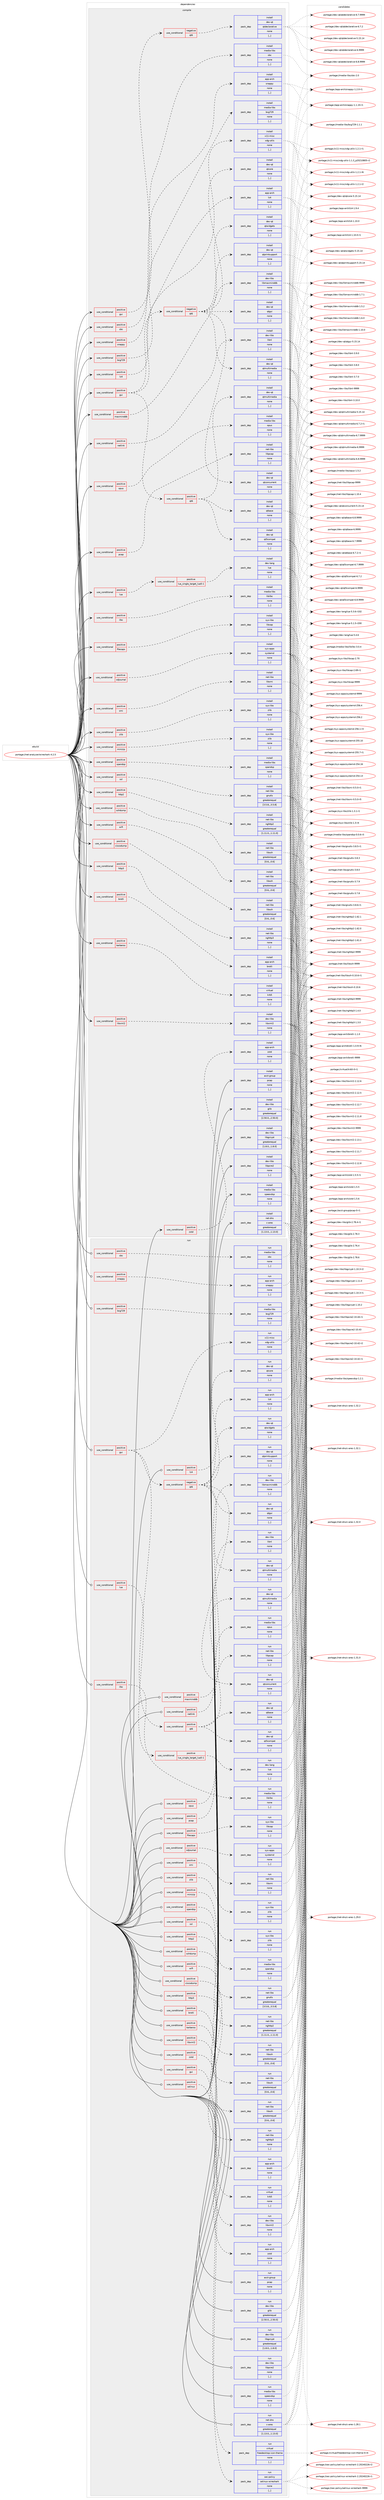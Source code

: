 digraph prolog {

# *************
# Graph options
# *************

newrank=true;
concentrate=true;
compound=true;
graph [rankdir=LR,fontname=Helvetica,fontsize=10,ranksep=1.5];#, ranksep=2.5, nodesep=0.2];
edge  [arrowhead=vee];
node  [fontname=Helvetica,fontsize=10];

# **********
# The ebuild
# **********

subgraph cluster_leftcol {
color=gray;
label=<<i>ebuild</i>>;
id [label="portage://net-analyzer/wireshark-4.2.5", color=red, width=4, href="../net-analyzer/wireshark-4.2.5.svg"];
}

# ****************
# The dependencies
# ****************

subgraph cluster_midcol {
color=gray;
label=<<i>dependencies</i>>;
subgraph cluster_compile {
fillcolor="#eeeeee";
style=filled;
label=<<i>compile</i>>;
subgraph cond88212 {
dependency342123 [label=<<TABLE BORDER="0" CELLBORDER="1" CELLSPACING="0" CELLPADDING="4"><TR><TD ROWSPAN="3" CELLPADDING="10">use_conditional</TD></TR><TR><TD>positive</TD></TR><TR><TD>bcg729</TD></TR></TABLE>>, shape=none, color=red];
subgraph pack251320 {
dependency342124 [label=<<TABLE BORDER="0" CELLBORDER="1" CELLSPACING="0" CELLPADDING="4" WIDTH="220"><TR><TD ROWSPAN="6" CELLPADDING="30">pack_dep</TD></TR><TR><TD WIDTH="110">install</TD></TR><TR><TD>media-libs</TD></TR><TR><TD>bcg729</TD></TR><TR><TD>none</TD></TR><TR><TD>[,,]</TD></TR></TABLE>>, shape=none, color=blue];
}
dependency342123:e -> dependency342124:w [weight=20,style="dashed",arrowhead="vee"];
}
id:e -> dependency342123:w [weight=20,style="solid",arrowhead="vee"];
subgraph cond88213 {
dependency342125 [label=<<TABLE BORDER="0" CELLBORDER="1" CELLSPACING="0" CELLPADDING="4"><TR><TD ROWSPAN="3" CELLPADDING="10">use_conditional</TD></TR><TR><TD>positive</TD></TR><TR><TD>brotli</TD></TR></TABLE>>, shape=none, color=red];
subgraph pack251321 {
dependency342126 [label=<<TABLE BORDER="0" CELLBORDER="1" CELLSPACING="0" CELLPADDING="4" WIDTH="220"><TR><TD ROWSPAN="6" CELLPADDING="30">pack_dep</TD></TR><TR><TD WIDTH="110">install</TD></TR><TR><TD>app-arch</TD></TR><TR><TD>brotli</TD></TR><TR><TD>none</TD></TR><TR><TD>[,,]</TD></TR></TABLE>>, shape=none, color=blue];
}
dependency342125:e -> dependency342126:w [weight=20,style="dashed",arrowhead="vee"];
}
id:e -> dependency342125:w [weight=20,style="solid",arrowhead="vee"];
subgraph cond88214 {
dependency342127 [label=<<TABLE BORDER="0" CELLBORDER="1" CELLSPACING="0" CELLPADDING="4"><TR><TD ROWSPAN="3" CELLPADDING="10">use_conditional</TD></TR><TR><TD>positive</TD></TR><TR><TD>ciscodump</TD></TR></TABLE>>, shape=none, color=red];
subgraph pack251322 {
dependency342128 [label=<<TABLE BORDER="0" CELLBORDER="1" CELLSPACING="0" CELLPADDING="4" WIDTH="220"><TR><TD ROWSPAN="6" CELLPADDING="30">pack_dep</TD></TR><TR><TD WIDTH="110">install</TD></TR><TR><TD>net-libs</TD></TR><TR><TD>libssh</TD></TR><TR><TD>greaterequal</TD></TR><TR><TD>[0.6,,,0.6]</TD></TR></TABLE>>, shape=none, color=blue];
}
dependency342127:e -> dependency342128:w [weight=20,style="dashed",arrowhead="vee"];
}
id:e -> dependency342127:w [weight=20,style="solid",arrowhead="vee"];
subgraph cond88215 {
dependency342129 [label=<<TABLE BORDER="0" CELLBORDER="1" CELLSPACING="0" CELLPADDING="4"><TR><TD ROWSPAN="3" CELLPADDING="10">use_conditional</TD></TR><TR><TD>positive</TD></TR><TR><TD>filecaps</TD></TR></TABLE>>, shape=none, color=red];
subgraph pack251323 {
dependency342130 [label=<<TABLE BORDER="0" CELLBORDER="1" CELLSPACING="0" CELLPADDING="4" WIDTH="220"><TR><TD ROWSPAN="6" CELLPADDING="30">pack_dep</TD></TR><TR><TD WIDTH="110">install</TD></TR><TR><TD>sys-libs</TD></TR><TR><TD>libcap</TD></TR><TR><TD>none</TD></TR><TR><TD>[,,]</TD></TR></TABLE>>, shape=none, color=blue];
}
dependency342129:e -> dependency342130:w [weight=20,style="dashed",arrowhead="vee"];
}
id:e -> dependency342129:w [weight=20,style="solid",arrowhead="vee"];
subgraph cond88216 {
dependency342131 [label=<<TABLE BORDER="0" CELLBORDER="1" CELLSPACING="0" CELLPADDING="4"><TR><TD ROWSPAN="3" CELLPADDING="10">use_conditional</TD></TR><TR><TD>positive</TD></TR><TR><TD>gui</TD></TR></TABLE>>, shape=none, color=red];
subgraph cond88217 {
dependency342132 [label=<<TABLE BORDER="0" CELLBORDER="1" CELLSPACING="0" CELLPADDING="4"><TR><TD ROWSPAN="3" CELLPADDING="10">use_conditional</TD></TR><TR><TD>negative</TD></TR><TR><TD>qt6</TD></TR></TABLE>>, shape=none, color=red];
subgraph pack251324 {
dependency342133 [label=<<TABLE BORDER="0" CELLBORDER="1" CELLSPACING="0" CELLPADDING="4" WIDTH="220"><TR><TD ROWSPAN="6" CELLPADDING="30">pack_dep</TD></TR><TR><TD WIDTH="110">install</TD></TR><TR><TD>dev-qt</TD></TR><TR><TD>qtdeclarative</TD></TR><TR><TD>none</TD></TR><TR><TD>[,,]</TD></TR></TABLE>>, shape=none, color=blue];
}
dependency342132:e -> dependency342133:w [weight=20,style="dashed",arrowhead="vee"];
}
dependency342131:e -> dependency342132:w [weight=20,style="dashed",arrowhead="vee"];
}
id:e -> dependency342131:w [weight=20,style="solid",arrowhead="vee"];
subgraph cond88218 {
dependency342134 [label=<<TABLE BORDER="0" CELLBORDER="1" CELLSPACING="0" CELLPADDING="4"><TR><TD ROWSPAN="3" CELLPADDING="10">use_conditional</TD></TR><TR><TD>positive</TD></TR><TR><TD>gui</TD></TR></TABLE>>, shape=none, color=red];
subgraph pack251325 {
dependency342135 [label=<<TABLE BORDER="0" CELLBORDER="1" CELLSPACING="0" CELLPADDING="4" WIDTH="220"><TR><TD ROWSPAN="6" CELLPADDING="30">pack_dep</TD></TR><TR><TD WIDTH="110">install</TD></TR><TR><TD>x11-misc</TD></TR><TR><TD>xdg-utils</TD></TR><TR><TD>none</TD></TR><TR><TD>[,,]</TD></TR></TABLE>>, shape=none, color=blue];
}
dependency342134:e -> dependency342135:w [weight=20,style="dashed",arrowhead="vee"];
subgraph cond88219 {
dependency342136 [label=<<TABLE BORDER="0" CELLBORDER="1" CELLSPACING="0" CELLPADDING="4"><TR><TD ROWSPAN="3" CELLPADDING="10">use_conditional</TD></TR><TR><TD>positive</TD></TR><TR><TD>qt6</TD></TR></TABLE>>, shape=none, color=red];
subgraph pack251326 {
dependency342137 [label=<<TABLE BORDER="0" CELLBORDER="1" CELLSPACING="0" CELLPADDING="4" WIDTH="220"><TR><TD ROWSPAN="6" CELLPADDING="30">pack_dep</TD></TR><TR><TD WIDTH="110">install</TD></TR><TR><TD>dev-qt</TD></TR><TR><TD>qtbase</TD></TR><TR><TD>none</TD></TR><TR><TD>[,,]</TD></TR></TABLE>>, shape=none, color=blue];
}
dependency342136:e -> dependency342137:w [weight=20,style="dashed",arrowhead="vee"];
subgraph pack251327 {
dependency342138 [label=<<TABLE BORDER="0" CELLBORDER="1" CELLSPACING="0" CELLPADDING="4" WIDTH="220"><TR><TD ROWSPAN="6" CELLPADDING="30">pack_dep</TD></TR><TR><TD WIDTH="110">install</TD></TR><TR><TD>dev-qt</TD></TR><TR><TD>qt5compat</TD></TR><TR><TD>none</TD></TR><TR><TD>[,,]</TD></TR></TABLE>>, shape=none, color=blue];
}
dependency342136:e -> dependency342138:w [weight=20,style="dashed",arrowhead="vee"];
subgraph pack251328 {
dependency342139 [label=<<TABLE BORDER="0" CELLBORDER="1" CELLSPACING="0" CELLPADDING="4" WIDTH="220"><TR><TD ROWSPAN="6" CELLPADDING="30">pack_dep</TD></TR><TR><TD WIDTH="110">install</TD></TR><TR><TD>dev-qt</TD></TR><TR><TD>qtmultimedia</TD></TR><TR><TD>none</TD></TR><TR><TD>[,,]</TD></TR></TABLE>>, shape=none, color=blue];
}
dependency342136:e -> dependency342139:w [weight=20,style="dashed",arrowhead="vee"];
}
dependency342134:e -> dependency342136:w [weight=20,style="dashed",arrowhead="vee"];
subgraph cond88220 {
dependency342140 [label=<<TABLE BORDER="0" CELLBORDER="1" CELLSPACING="0" CELLPADDING="4"><TR><TD ROWSPAN="3" CELLPADDING="10">use_conditional</TD></TR><TR><TD>negative</TD></TR><TR><TD>qt6</TD></TR></TABLE>>, shape=none, color=red];
subgraph pack251329 {
dependency342141 [label=<<TABLE BORDER="0" CELLBORDER="1" CELLSPACING="0" CELLPADDING="4" WIDTH="220"><TR><TD ROWSPAN="6" CELLPADDING="30">pack_dep</TD></TR><TR><TD WIDTH="110">install</TD></TR><TR><TD>dev-qt</TD></TR><TR><TD>qtcore</TD></TR><TR><TD>none</TD></TR><TR><TD>[,,]</TD></TR></TABLE>>, shape=none, color=blue];
}
dependency342140:e -> dependency342141:w [weight=20,style="dashed",arrowhead="vee"];
subgraph pack251330 {
dependency342142 [label=<<TABLE BORDER="0" CELLBORDER="1" CELLSPACING="0" CELLPADDING="4" WIDTH="220"><TR><TD ROWSPAN="6" CELLPADDING="30">pack_dep</TD></TR><TR><TD WIDTH="110">install</TD></TR><TR><TD>dev-qt</TD></TR><TR><TD>qtconcurrent</TD></TR><TR><TD>none</TD></TR><TR><TD>[,,]</TD></TR></TABLE>>, shape=none, color=blue];
}
dependency342140:e -> dependency342142:w [weight=20,style="dashed",arrowhead="vee"];
subgraph pack251331 {
dependency342143 [label=<<TABLE BORDER="0" CELLBORDER="1" CELLSPACING="0" CELLPADDING="4" WIDTH="220"><TR><TD ROWSPAN="6" CELLPADDING="30">pack_dep</TD></TR><TR><TD WIDTH="110">install</TD></TR><TR><TD>dev-qt</TD></TR><TR><TD>qtgui</TD></TR><TR><TD>none</TD></TR><TR><TD>[,,]</TD></TR></TABLE>>, shape=none, color=blue];
}
dependency342140:e -> dependency342143:w [weight=20,style="dashed",arrowhead="vee"];
subgraph pack251332 {
dependency342144 [label=<<TABLE BORDER="0" CELLBORDER="1" CELLSPACING="0" CELLPADDING="4" WIDTH="220"><TR><TD ROWSPAN="6" CELLPADDING="30">pack_dep</TD></TR><TR><TD WIDTH="110">install</TD></TR><TR><TD>dev-qt</TD></TR><TR><TD>qtmultimedia</TD></TR><TR><TD>none</TD></TR><TR><TD>[,,]</TD></TR></TABLE>>, shape=none, color=blue];
}
dependency342140:e -> dependency342144:w [weight=20,style="dashed",arrowhead="vee"];
subgraph pack251333 {
dependency342145 [label=<<TABLE BORDER="0" CELLBORDER="1" CELLSPACING="0" CELLPADDING="4" WIDTH="220"><TR><TD ROWSPAN="6" CELLPADDING="30">pack_dep</TD></TR><TR><TD WIDTH="110">install</TD></TR><TR><TD>dev-qt</TD></TR><TR><TD>qtprintsupport</TD></TR><TR><TD>none</TD></TR><TR><TD>[,,]</TD></TR></TABLE>>, shape=none, color=blue];
}
dependency342140:e -> dependency342145:w [weight=20,style="dashed",arrowhead="vee"];
subgraph pack251334 {
dependency342146 [label=<<TABLE BORDER="0" CELLBORDER="1" CELLSPACING="0" CELLPADDING="4" WIDTH="220"><TR><TD ROWSPAN="6" CELLPADDING="30">pack_dep</TD></TR><TR><TD WIDTH="110">install</TD></TR><TR><TD>dev-qt</TD></TR><TR><TD>qtwidgets</TD></TR><TR><TD>none</TD></TR><TR><TD>[,,]</TD></TR></TABLE>>, shape=none, color=blue];
}
dependency342140:e -> dependency342146:w [weight=20,style="dashed",arrowhead="vee"];
}
dependency342134:e -> dependency342140:w [weight=20,style="dashed",arrowhead="vee"];
}
id:e -> dependency342134:w [weight=20,style="solid",arrowhead="vee"];
subgraph cond88221 {
dependency342147 [label=<<TABLE BORDER="0" CELLBORDER="1" CELLSPACING="0" CELLPADDING="4"><TR><TD ROWSPAN="3" CELLPADDING="10">use_conditional</TD></TR><TR><TD>positive</TD></TR><TR><TD>http2</TD></TR></TABLE>>, shape=none, color=red];
subgraph pack251335 {
dependency342148 [label=<<TABLE BORDER="0" CELLBORDER="1" CELLSPACING="0" CELLPADDING="4" WIDTH="220"><TR><TD ROWSPAN="6" CELLPADDING="30">pack_dep</TD></TR><TR><TD WIDTH="110">install</TD></TR><TR><TD>net-libs</TD></TR><TR><TD>nghttp2</TD></TR><TR><TD>greaterequal</TD></TR><TR><TD>[1.11.0,,,1.11.0]</TD></TR></TABLE>>, shape=none, color=blue];
}
dependency342147:e -> dependency342148:w [weight=20,style="dashed",arrowhead="vee"];
}
id:e -> dependency342147:w [weight=20,style="solid",arrowhead="vee"];
subgraph cond88222 {
dependency342149 [label=<<TABLE BORDER="0" CELLBORDER="1" CELLSPACING="0" CELLPADDING="4"><TR><TD ROWSPAN="3" CELLPADDING="10">use_conditional</TD></TR><TR><TD>positive</TD></TR><TR><TD>http3</TD></TR></TABLE>>, shape=none, color=red];
subgraph pack251336 {
dependency342150 [label=<<TABLE BORDER="0" CELLBORDER="1" CELLSPACING="0" CELLPADDING="4" WIDTH="220"><TR><TD ROWSPAN="6" CELLPADDING="30">pack_dep</TD></TR><TR><TD WIDTH="110">install</TD></TR><TR><TD>net-libs</TD></TR><TR><TD>nghttp3</TD></TR><TR><TD>none</TD></TR><TR><TD>[,,]</TD></TR></TABLE>>, shape=none, color=blue];
}
dependency342149:e -> dependency342150:w [weight=20,style="dashed",arrowhead="vee"];
}
id:e -> dependency342149:w [weight=20,style="solid",arrowhead="vee"];
subgraph cond88223 {
dependency342151 [label=<<TABLE BORDER="0" CELLBORDER="1" CELLSPACING="0" CELLPADDING="4"><TR><TD ROWSPAN="3" CELLPADDING="10">use_conditional</TD></TR><TR><TD>positive</TD></TR><TR><TD>ilbc</TD></TR></TABLE>>, shape=none, color=red];
subgraph pack251337 {
dependency342152 [label=<<TABLE BORDER="0" CELLBORDER="1" CELLSPACING="0" CELLPADDING="4" WIDTH="220"><TR><TD ROWSPAN="6" CELLPADDING="30">pack_dep</TD></TR><TR><TD WIDTH="110">install</TD></TR><TR><TD>media-libs</TD></TR><TR><TD>libilbc</TD></TR><TR><TD>none</TD></TR><TR><TD>[,,]</TD></TR></TABLE>>, shape=none, color=blue];
}
dependency342151:e -> dependency342152:w [weight=20,style="dashed",arrowhead="vee"];
}
id:e -> dependency342151:w [weight=20,style="solid",arrowhead="vee"];
subgraph cond88224 {
dependency342153 [label=<<TABLE BORDER="0" CELLBORDER="1" CELLSPACING="0" CELLPADDING="4"><TR><TD ROWSPAN="3" CELLPADDING="10">use_conditional</TD></TR><TR><TD>positive</TD></TR><TR><TD>kerberos</TD></TR></TABLE>>, shape=none, color=red];
subgraph pack251338 {
dependency342154 [label=<<TABLE BORDER="0" CELLBORDER="1" CELLSPACING="0" CELLPADDING="4" WIDTH="220"><TR><TD ROWSPAN="6" CELLPADDING="30">pack_dep</TD></TR><TR><TD WIDTH="110">install</TD></TR><TR><TD>virtual</TD></TR><TR><TD>krb5</TD></TR><TR><TD>none</TD></TR><TR><TD>[,,]</TD></TR></TABLE>>, shape=none, color=blue];
}
dependency342153:e -> dependency342154:w [weight=20,style="dashed",arrowhead="vee"];
}
id:e -> dependency342153:w [weight=20,style="solid",arrowhead="vee"];
subgraph cond88225 {
dependency342155 [label=<<TABLE BORDER="0" CELLBORDER="1" CELLSPACING="0" CELLPADDING="4"><TR><TD ROWSPAN="3" CELLPADDING="10">use_conditional</TD></TR><TR><TD>positive</TD></TR><TR><TD>libxml2</TD></TR></TABLE>>, shape=none, color=red];
subgraph pack251339 {
dependency342156 [label=<<TABLE BORDER="0" CELLBORDER="1" CELLSPACING="0" CELLPADDING="4" WIDTH="220"><TR><TD ROWSPAN="6" CELLPADDING="30">pack_dep</TD></TR><TR><TD WIDTH="110">install</TD></TR><TR><TD>dev-libs</TD></TR><TR><TD>libxml2</TD></TR><TR><TD>none</TD></TR><TR><TD>[,,]</TD></TR></TABLE>>, shape=none, color=blue];
}
dependency342155:e -> dependency342156:w [weight=20,style="dashed",arrowhead="vee"];
}
id:e -> dependency342155:w [weight=20,style="solid",arrowhead="vee"];
subgraph cond88226 {
dependency342157 [label=<<TABLE BORDER="0" CELLBORDER="1" CELLSPACING="0" CELLPADDING="4"><TR><TD ROWSPAN="3" CELLPADDING="10">use_conditional</TD></TR><TR><TD>positive</TD></TR><TR><TD>lua</TD></TR></TABLE>>, shape=none, color=red];
subgraph cond88227 {
dependency342158 [label=<<TABLE BORDER="0" CELLBORDER="1" CELLSPACING="0" CELLPADDING="4"><TR><TD ROWSPAN="3" CELLPADDING="10">use_conditional</TD></TR><TR><TD>positive</TD></TR><TR><TD>lua_single_target_lua5-1</TD></TR></TABLE>>, shape=none, color=red];
subgraph pack251340 {
dependency342159 [label=<<TABLE BORDER="0" CELLBORDER="1" CELLSPACING="0" CELLPADDING="4" WIDTH="220"><TR><TD ROWSPAN="6" CELLPADDING="30">pack_dep</TD></TR><TR><TD WIDTH="110">install</TD></TR><TR><TD>dev-lang</TD></TR><TR><TD>lua</TD></TR><TR><TD>none</TD></TR><TR><TD>[,,]</TD></TR></TABLE>>, shape=none, color=blue];
}
dependency342158:e -> dependency342159:w [weight=20,style="dashed",arrowhead="vee"];
}
dependency342157:e -> dependency342158:w [weight=20,style="dashed",arrowhead="vee"];
}
id:e -> dependency342157:w [weight=20,style="solid",arrowhead="vee"];
subgraph cond88228 {
dependency342160 [label=<<TABLE BORDER="0" CELLBORDER="1" CELLSPACING="0" CELLPADDING="4"><TR><TD ROWSPAN="3" CELLPADDING="10">use_conditional</TD></TR><TR><TD>positive</TD></TR><TR><TD>lz4</TD></TR></TABLE>>, shape=none, color=red];
subgraph pack251341 {
dependency342161 [label=<<TABLE BORDER="0" CELLBORDER="1" CELLSPACING="0" CELLPADDING="4" WIDTH="220"><TR><TD ROWSPAN="6" CELLPADDING="30">pack_dep</TD></TR><TR><TD WIDTH="110">install</TD></TR><TR><TD>app-arch</TD></TR><TR><TD>lz4</TD></TR><TR><TD>none</TD></TR><TR><TD>[,,]</TD></TR></TABLE>>, shape=none, color=blue];
}
dependency342160:e -> dependency342161:w [weight=20,style="dashed",arrowhead="vee"];
}
id:e -> dependency342160:w [weight=20,style="solid",arrowhead="vee"];
subgraph cond88229 {
dependency342162 [label=<<TABLE BORDER="0" CELLBORDER="1" CELLSPACING="0" CELLPADDING="4"><TR><TD ROWSPAN="3" CELLPADDING="10">use_conditional</TD></TR><TR><TD>positive</TD></TR><TR><TD>maxminddb</TD></TR></TABLE>>, shape=none, color=red];
subgraph pack251342 {
dependency342163 [label=<<TABLE BORDER="0" CELLBORDER="1" CELLSPACING="0" CELLPADDING="4" WIDTH="220"><TR><TD ROWSPAN="6" CELLPADDING="30">pack_dep</TD></TR><TR><TD WIDTH="110">install</TD></TR><TR><TD>dev-libs</TD></TR><TR><TD>libmaxminddb</TD></TR><TR><TD>none</TD></TR><TR><TD>[,,]</TD></TR></TABLE>>, shape=none, color=blue];
}
dependency342162:e -> dependency342163:w [weight=20,style="dashed",arrowhead="vee"];
}
id:e -> dependency342162:w [weight=20,style="solid",arrowhead="vee"];
subgraph cond88230 {
dependency342164 [label=<<TABLE BORDER="0" CELLBORDER="1" CELLSPACING="0" CELLPADDING="4"><TR><TD ROWSPAN="3" CELLPADDING="10">use_conditional</TD></TR><TR><TD>positive</TD></TR><TR><TD>minizip</TD></TR></TABLE>>, shape=none, color=red];
subgraph pack251343 {
dependency342165 [label=<<TABLE BORDER="0" CELLBORDER="1" CELLSPACING="0" CELLPADDING="4" WIDTH="220"><TR><TD ROWSPAN="6" CELLPADDING="30">pack_dep</TD></TR><TR><TD WIDTH="110">install</TD></TR><TR><TD>sys-libs</TD></TR><TR><TD>zlib</TD></TR><TR><TD>none</TD></TR><TR><TD>[,,]</TD></TR></TABLE>>, shape=none, color=blue];
}
dependency342164:e -> dependency342165:w [weight=20,style="dashed",arrowhead="vee"];
}
id:e -> dependency342164:w [weight=20,style="solid",arrowhead="vee"];
subgraph cond88231 {
dependency342166 [label=<<TABLE BORDER="0" CELLBORDER="1" CELLSPACING="0" CELLPADDING="4"><TR><TD ROWSPAN="3" CELLPADDING="10">use_conditional</TD></TR><TR><TD>positive</TD></TR><TR><TD>netlink</TD></TR></TABLE>>, shape=none, color=red];
subgraph pack251344 {
dependency342167 [label=<<TABLE BORDER="0" CELLBORDER="1" CELLSPACING="0" CELLPADDING="4" WIDTH="220"><TR><TD ROWSPAN="6" CELLPADDING="30">pack_dep</TD></TR><TR><TD WIDTH="110">install</TD></TR><TR><TD>dev-libs</TD></TR><TR><TD>libnl</TD></TR><TR><TD>none</TD></TR><TR><TD>[,,]</TD></TR></TABLE>>, shape=none, color=blue];
}
dependency342166:e -> dependency342167:w [weight=20,style="dashed",arrowhead="vee"];
}
id:e -> dependency342166:w [weight=20,style="solid",arrowhead="vee"];
subgraph cond88232 {
dependency342168 [label=<<TABLE BORDER="0" CELLBORDER="1" CELLSPACING="0" CELLPADDING="4"><TR><TD ROWSPAN="3" CELLPADDING="10">use_conditional</TD></TR><TR><TD>positive</TD></TR><TR><TD>opus</TD></TR></TABLE>>, shape=none, color=red];
subgraph pack251345 {
dependency342169 [label=<<TABLE BORDER="0" CELLBORDER="1" CELLSPACING="0" CELLPADDING="4" WIDTH="220"><TR><TD ROWSPAN="6" CELLPADDING="30">pack_dep</TD></TR><TR><TD WIDTH="110">install</TD></TR><TR><TD>media-libs</TD></TR><TR><TD>opus</TD></TR><TR><TD>none</TD></TR><TR><TD>[,,]</TD></TR></TABLE>>, shape=none, color=blue];
}
dependency342168:e -> dependency342169:w [weight=20,style="dashed",arrowhead="vee"];
}
id:e -> dependency342168:w [weight=20,style="solid",arrowhead="vee"];
subgraph cond88233 {
dependency342170 [label=<<TABLE BORDER="0" CELLBORDER="1" CELLSPACING="0" CELLPADDING="4"><TR><TD ROWSPAN="3" CELLPADDING="10">use_conditional</TD></TR><TR><TD>positive</TD></TR><TR><TD>pcap</TD></TR></TABLE>>, shape=none, color=red];
subgraph pack251346 {
dependency342171 [label=<<TABLE BORDER="0" CELLBORDER="1" CELLSPACING="0" CELLPADDING="4" WIDTH="220"><TR><TD ROWSPAN="6" CELLPADDING="30">pack_dep</TD></TR><TR><TD WIDTH="110">install</TD></TR><TR><TD>net-libs</TD></TR><TR><TD>libpcap</TD></TR><TR><TD>none</TD></TR><TR><TD>[,,]</TD></TR></TABLE>>, shape=none, color=blue];
}
dependency342170:e -> dependency342171:w [weight=20,style="dashed",arrowhead="vee"];
}
id:e -> dependency342170:w [weight=20,style="solid",arrowhead="vee"];
subgraph cond88234 {
dependency342172 [label=<<TABLE BORDER="0" CELLBORDER="1" CELLSPACING="0" CELLPADDING="4"><TR><TD ROWSPAN="3" CELLPADDING="10">use_conditional</TD></TR><TR><TD>positive</TD></TR><TR><TD>sbc</TD></TR></TABLE>>, shape=none, color=red];
subgraph pack251347 {
dependency342173 [label=<<TABLE BORDER="0" CELLBORDER="1" CELLSPACING="0" CELLPADDING="4" WIDTH="220"><TR><TD ROWSPAN="6" CELLPADDING="30">pack_dep</TD></TR><TR><TD WIDTH="110">install</TD></TR><TR><TD>media-libs</TD></TR><TR><TD>sbc</TD></TR><TR><TD>none</TD></TR><TR><TD>[,,]</TD></TR></TABLE>>, shape=none, color=blue];
}
dependency342172:e -> dependency342173:w [weight=20,style="dashed",arrowhead="vee"];
}
id:e -> dependency342172:w [weight=20,style="solid",arrowhead="vee"];
subgraph cond88235 {
dependency342174 [label=<<TABLE BORDER="0" CELLBORDER="1" CELLSPACING="0" CELLPADDING="4"><TR><TD ROWSPAN="3" CELLPADDING="10">use_conditional</TD></TR><TR><TD>positive</TD></TR><TR><TD>sdjournal</TD></TR></TABLE>>, shape=none, color=red];
subgraph pack251348 {
dependency342175 [label=<<TABLE BORDER="0" CELLBORDER="1" CELLSPACING="0" CELLPADDING="4" WIDTH="220"><TR><TD ROWSPAN="6" CELLPADDING="30">pack_dep</TD></TR><TR><TD WIDTH="110">install</TD></TR><TR><TD>sys-apps</TD></TR><TR><TD>systemd</TD></TR><TR><TD>none</TD></TR><TR><TD>[,,]</TD></TR></TABLE>>, shape=none, color=blue];
}
dependency342174:e -> dependency342175:w [weight=20,style="dashed",arrowhead="vee"];
}
id:e -> dependency342174:w [weight=20,style="solid",arrowhead="vee"];
subgraph cond88236 {
dependency342176 [label=<<TABLE BORDER="0" CELLBORDER="1" CELLSPACING="0" CELLPADDING="4"><TR><TD ROWSPAN="3" CELLPADDING="10">use_conditional</TD></TR><TR><TD>positive</TD></TR><TR><TD>smi</TD></TR></TABLE>>, shape=none, color=red];
subgraph pack251349 {
dependency342177 [label=<<TABLE BORDER="0" CELLBORDER="1" CELLSPACING="0" CELLPADDING="4" WIDTH="220"><TR><TD ROWSPAN="6" CELLPADDING="30">pack_dep</TD></TR><TR><TD WIDTH="110">install</TD></TR><TR><TD>net-libs</TD></TR><TR><TD>libsmi</TD></TR><TR><TD>none</TD></TR><TR><TD>[,,]</TD></TR></TABLE>>, shape=none, color=blue];
}
dependency342176:e -> dependency342177:w [weight=20,style="dashed",arrowhead="vee"];
}
id:e -> dependency342176:w [weight=20,style="solid",arrowhead="vee"];
subgraph cond88237 {
dependency342178 [label=<<TABLE BORDER="0" CELLBORDER="1" CELLSPACING="0" CELLPADDING="4"><TR><TD ROWSPAN="3" CELLPADDING="10">use_conditional</TD></TR><TR><TD>positive</TD></TR><TR><TD>snappy</TD></TR></TABLE>>, shape=none, color=red];
subgraph pack251350 {
dependency342179 [label=<<TABLE BORDER="0" CELLBORDER="1" CELLSPACING="0" CELLPADDING="4" WIDTH="220"><TR><TD ROWSPAN="6" CELLPADDING="30">pack_dep</TD></TR><TR><TD WIDTH="110">install</TD></TR><TR><TD>app-arch</TD></TR><TR><TD>snappy</TD></TR><TR><TD>none</TD></TR><TR><TD>[,,]</TD></TR></TABLE>>, shape=none, color=blue];
}
dependency342178:e -> dependency342179:w [weight=20,style="dashed",arrowhead="vee"];
}
id:e -> dependency342178:w [weight=20,style="solid",arrowhead="vee"];
subgraph cond88238 {
dependency342180 [label=<<TABLE BORDER="0" CELLBORDER="1" CELLSPACING="0" CELLPADDING="4"><TR><TD ROWSPAN="3" CELLPADDING="10">use_conditional</TD></TR><TR><TD>positive</TD></TR><TR><TD>spandsp</TD></TR></TABLE>>, shape=none, color=red];
subgraph pack251351 {
dependency342181 [label=<<TABLE BORDER="0" CELLBORDER="1" CELLSPACING="0" CELLPADDING="4" WIDTH="220"><TR><TD ROWSPAN="6" CELLPADDING="30">pack_dep</TD></TR><TR><TD WIDTH="110">install</TD></TR><TR><TD>media-libs</TD></TR><TR><TD>spandsp</TD></TR><TR><TD>none</TD></TR><TR><TD>[,,]</TD></TR></TABLE>>, shape=none, color=blue];
}
dependency342180:e -> dependency342181:w [weight=20,style="dashed",arrowhead="vee"];
}
id:e -> dependency342180:w [weight=20,style="solid",arrowhead="vee"];
subgraph cond88239 {
dependency342182 [label=<<TABLE BORDER="0" CELLBORDER="1" CELLSPACING="0" CELLPADDING="4"><TR><TD ROWSPAN="3" CELLPADDING="10">use_conditional</TD></TR><TR><TD>positive</TD></TR><TR><TD>sshdump</TD></TR></TABLE>>, shape=none, color=red];
subgraph pack251352 {
dependency342183 [label=<<TABLE BORDER="0" CELLBORDER="1" CELLSPACING="0" CELLPADDING="4" WIDTH="220"><TR><TD ROWSPAN="6" CELLPADDING="30">pack_dep</TD></TR><TR><TD WIDTH="110">install</TD></TR><TR><TD>net-libs</TD></TR><TR><TD>libssh</TD></TR><TR><TD>greaterequal</TD></TR><TR><TD>[0.6,,,0.6]</TD></TR></TABLE>>, shape=none, color=blue];
}
dependency342182:e -> dependency342183:w [weight=20,style="dashed",arrowhead="vee"];
}
id:e -> dependency342182:w [weight=20,style="solid",arrowhead="vee"];
subgraph cond88240 {
dependency342184 [label=<<TABLE BORDER="0" CELLBORDER="1" CELLSPACING="0" CELLPADDING="4"><TR><TD ROWSPAN="3" CELLPADDING="10">use_conditional</TD></TR><TR><TD>positive</TD></TR><TR><TD>ssl</TD></TR></TABLE>>, shape=none, color=red];
subgraph pack251353 {
dependency342185 [label=<<TABLE BORDER="0" CELLBORDER="1" CELLSPACING="0" CELLPADDING="4" WIDTH="220"><TR><TD ROWSPAN="6" CELLPADDING="30">pack_dep</TD></TR><TR><TD WIDTH="110">install</TD></TR><TR><TD>net-libs</TD></TR><TR><TD>gnutls</TD></TR><TR><TD>greaterequal</TD></TR><TR><TD>[3.5.8,,,3.5.8]</TD></TR></TABLE>>, shape=none, color=blue];
}
dependency342184:e -> dependency342185:w [weight=20,style="dashed",arrowhead="vee"];
}
id:e -> dependency342184:w [weight=20,style="solid",arrowhead="vee"];
subgraph cond88241 {
dependency342186 [label=<<TABLE BORDER="0" CELLBORDER="1" CELLSPACING="0" CELLPADDING="4"><TR><TD ROWSPAN="3" CELLPADDING="10">use_conditional</TD></TR><TR><TD>positive</TD></TR><TR><TD>wifi</TD></TR></TABLE>>, shape=none, color=red];
subgraph pack251354 {
dependency342187 [label=<<TABLE BORDER="0" CELLBORDER="1" CELLSPACING="0" CELLPADDING="4" WIDTH="220"><TR><TD ROWSPAN="6" CELLPADDING="30">pack_dep</TD></TR><TR><TD WIDTH="110">install</TD></TR><TR><TD>net-libs</TD></TR><TR><TD>libssh</TD></TR><TR><TD>greaterequal</TD></TR><TR><TD>[0.6,,,0.6]</TD></TR></TABLE>>, shape=none, color=blue];
}
dependency342186:e -> dependency342187:w [weight=20,style="dashed",arrowhead="vee"];
}
id:e -> dependency342186:w [weight=20,style="solid",arrowhead="vee"];
subgraph cond88242 {
dependency342188 [label=<<TABLE BORDER="0" CELLBORDER="1" CELLSPACING="0" CELLPADDING="4"><TR><TD ROWSPAN="3" CELLPADDING="10">use_conditional</TD></TR><TR><TD>positive</TD></TR><TR><TD>zlib</TD></TR></TABLE>>, shape=none, color=red];
subgraph pack251355 {
dependency342189 [label=<<TABLE BORDER="0" CELLBORDER="1" CELLSPACING="0" CELLPADDING="4" WIDTH="220"><TR><TD ROWSPAN="6" CELLPADDING="30">pack_dep</TD></TR><TR><TD WIDTH="110">install</TD></TR><TR><TD>sys-libs</TD></TR><TR><TD>zlib</TD></TR><TR><TD>none</TD></TR><TR><TD>[,,]</TD></TR></TABLE>>, shape=none, color=blue];
}
dependency342188:e -> dependency342189:w [weight=20,style="dashed",arrowhead="vee"];
}
id:e -> dependency342188:w [weight=20,style="solid",arrowhead="vee"];
subgraph cond88243 {
dependency342190 [label=<<TABLE BORDER="0" CELLBORDER="1" CELLSPACING="0" CELLPADDING="4"><TR><TD ROWSPAN="3" CELLPADDING="10">use_conditional</TD></TR><TR><TD>positive</TD></TR><TR><TD>zstd</TD></TR></TABLE>>, shape=none, color=red];
subgraph pack251356 {
dependency342191 [label=<<TABLE BORDER="0" CELLBORDER="1" CELLSPACING="0" CELLPADDING="4" WIDTH="220"><TR><TD ROWSPAN="6" CELLPADDING="30">pack_dep</TD></TR><TR><TD WIDTH="110">install</TD></TR><TR><TD>app-arch</TD></TR><TR><TD>zstd</TD></TR><TR><TD>none</TD></TR><TR><TD>[,,]</TD></TR></TABLE>>, shape=none, color=blue];
}
dependency342190:e -> dependency342191:w [weight=20,style="dashed",arrowhead="vee"];
}
id:e -> dependency342190:w [weight=20,style="solid",arrowhead="vee"];
subgraph pack251357 {
dependency342192 [label=<<TABLE BORDER="0" CELLBORDER="1" CELLSPACING="0" CELLPADDING="4" WIDTH="220"><TR><TD ROWSPAN="6" CELLPADDING="30">pack_dep</TD></TR><TR><TD WIDTH="110">install</TD></TR><TR><TD>acct-group</TD></TR><TR><TD>pcap</TD></TR><TR><TD>none</TD></TR><TR><TD>[,,]</TD></TR></TABLE>>, shape=none, color=blue];
}
id:e -> dependency342192:w [weight=20,style="solid",arrowhead="vee"];
subgraph pack251358 {
dependency342193 [label=<<TABLE BORDER="0" CELLBORDER="1" CELLSPACING="0" CELLPADDING="4" WIDTH="220"><TR><TD ROWSPAN="6" CELLPADDING="30">pack_dep</TD></TR><TR><TD WIDTH="110">install</TD></TR><TR><TD>dev-libs</TD></TR><TR><TD>glib</TD></TR><TR><TD>greaterequal</TD></TR><TR><TD>[2.50.0,,,2.50.0]</TD></TR></TABLE>>, shape=none, color=blue];
}
id:e -> dependency342193:w [weight=20,style="solid",arrowhead="vee"];
subgraph pack251359 {
dependency342194 [label=<<TABLE BORDER="0" CELLBORDER="1" CELLSPACING="0" CELLPADDING="4" WIDTH="220"><TR><TD ROWSPAN="6" CELLPADDING="30">pack_dep</TD></TR><TR><TD WIDTH="110">install</TD></TR><TR><TD>dev-libs</TD></TR><TR><TD>libgcrypt</TD></TR><TR><TD>greaterequal</TD></TR><TR><TD>[1.8.0,,,1.8.0]</TD></TR></TABLE>>, shape=none, color=blue];
}
id:e -> dependency342194:w [weight=20,style="solid",arrowhead="vee"];
subgraph pack251360 {
dependency342195 [label=<<TABLE BORDER="0" CELLBORDER="1" CELLSPACING="0" CELLPADDING="4" WIDTH="220"><TR><TD ROWSPAN="6" CELLPADDING="30">pack_dep</TD></TR><TR><TD WIDTH="110">install</TD></TR><TR><TD>dev-libs</TD></TR><TR><TD>libpcre2</TD></TR><TR><TD>none</TD></TR><TR><TD>[,,]</TD></TR></TABLE>>, shape=none, color=blue];
}
id:e -> dependency342195:w [weight=20,style="solid",arrowhead="vee"];
subgraph pack251361 {
dependency342196 [label=<<TABLE BORDER="0" CELLBORDER="1" CELLSPACING="0" CELLPADDING="4" WIDTH="220"><TR><TD ROWSPAN="6" CELLPADDING="30">pack_dep</TD></TR><TR><TD WIDTH="110">install</TD></TR><TR><TD>media-libs</TD></TR><TR><TD>speexdsp</TD></TR><TR><TD>none</TD></TR><TR><TD>[,,]</TD></TR></TABLE>>, shape=none, color=blue];
}
id:e -> dependency342196:w [weight=20,style="solid",arrowhead="vee"];
subgraph pack251362 {
dependency342197 [label=<<TABLE BORDER="0" CELLBORDER="1" CELLSPACING="0" CELLPADDING="4" WIDTH="220"><TR><TD ROWSPAN="6" CELLPADDING="30">pack_dep</TD></TR><TR><TD WIDTH="110">install</TD></TR><TR><TD>net-dns</TD></TR><TR><TD>c-ares</TD></TR><TR><TD>greaterequal</TD></TR><TR><TD>[1.13.0,,,1.13.0]</TD></TR></TABLE>>, shape=none, color=blue];
}
id:e -> dependency342197:w [weight=20,style="solid",arrowhead="vee"];
}
subgraph cluster_compileandrun {
fillcolor="#eeeeee";
style=filled;
label=<<i>compile and run</i>>;
}
subgraph cluster_run {
fillcolor="#eeeeee";
style=filled;
label=<<i>run</i>>;
subgraph cond88244 {
dependency342198 [label=<<TABLE BORDER="0" CELLBORDER="1" CELLSPACING="0" CELLPADDING="4"><TR><TD ROWSPAN="3" CELLPADDING="10">use_conditional</TD></TR><TR><TD>positive</TD></TR><TR><TD>bcg729</TD></TR></TABLE>>, shape=none, color=red];
subgraph pack251363 {
dependency342199 [label=<<TABLE BORDER="0" CELLBORDER="1" CELLSPACING="0" CELLPADDING="4" WIDTH="220"><TR><TD ROWSPAN="6" CELLPADDING="30">pack_dep</TD></TR><TR><TD WIDTH="110">run</TD></TR><TR><TD>media-libs</TD></TR><TR><TD>bcg729</TD></TR><TR><TD>none</TD></TR><TR><TD>[,,]</TD></TR></TABLE>>, shape=none, color=blue];
}
dependency342198:e -> dependency342199:w [weight=20,style="dashed",arrowhead="vee"];
}
id:e -> dependency342198:w [weight=20,style="solid",arrowhead="odot"];
subgraph cond88245 {
dependency342200 [label=<<TABLE BORDER="0" CELLBORDER="1" CELLSPACING="0" CELLPADDING="4"><TR><TD ROWSPAN="3" CELLPADDING="10">use_conditional</TD></TR><TR><TD>positive</TD></TR><TR><TD>brotli</TD></TR></TABLE>>, shape=none, color=red];
subgraph pack251364 {
dependency342201 [label=<<TABLE BORDER="0" CELLBORDER="1" CELLSPACING="0" CELLPADDING="4" WIDTH="220"><TR><TD ROWSPAN="6" CELLPADDING="30">pack_dep</TD></TR><TR><TD WIDTH="110">run</TD></TR><TR><TD>app-arch</TD></TR><TR><TD>brotli</TD></TR><TR><TD>none</TD></TR><TR><TD>[,,]</TD></TR></TABLE>>, shape=none, color=blue];
}
dependency342200:e -> dependency342201:w [weight=20,style="dashed",arrowhead="vee"];
}
id:e -> dependency342200:w [weight=20,style="solid",arrowhead="odot"];
subgraph cond88246 {
dependency342202 [label=<<TABLE BORDER="0" CELLBORDER="1" CELLSPACING="0" CELLPADDING="4"><TR><TD ROWSPAN="3" CELLPADDING="10">use_conditional</TD></TR><TR><TD>positive</TD></TR><TR><TD>ciscodump</TD></TR></TABLE>>, shape=none, color=red];
subgraph pack251365 {
dependency342203 [label=<<TABLE BORDER="0" CELLBORDER="1" CELLSPACING="0" CELLPADDING="4" WIDTH="220"><TR><TD ROWSPAN="6" CELLPADDING="30">pack_dep</TD></TR><TR><TD WIDTH="110">run</TD></TR><TR><TD>net-libs</TD></TR><TR><TD>libssh</TD></TR><TR><TD>greaterequal</TD></TR><TR><TD>[0.6,,,0.6]</TD></TR></TABLE>>, shape=none, color=blue];
}
dependency342202:e -> dependency342203:w [weight=20,style="dashed",arrowhead="vee"];
}
id:e -> dependency342202:w [weight=20,style="solid",arrowhead="odot"];
subgraph cond88247 {
dependency342204 [label=<<TABLE BORDER="0" CELLBORDER="1" CELLSPACING="0" CELLPADDING="4"><TR><TD ROWSPAN="3" CELLPADDING="10">use_conditional</TD></TR><TR><TD>positive</TD></TR><TR><TD>filecaps</TD></TR></TABLE>>, shape=none, color=red];
subgraph pack251366 {
dependency342205 [label=<<TABLE BORDER="0" CELLBORDER="1" CELLSPACING="0" CELLPADDING="4" WIDTH="220"><TR><TD ROWSPAN="6" CELLPADDING="30">pack_dep</TD></TR><TR><TD WIDTH="110">run</TD></TR><TR><TD>sys-libs</TD></TR><TR><TD>libcap</TD></TR><TR><TD>none</TD></TR><TR><TD>[,,]</TD></TR></TABLE>>, shape=none, color=blue];
}
dependency342204:e -> dependency342205:w [weight=20,style="dashed",arrowhead="vee"];
}
id:e -> dependency342204:w [weight=20,style="solid",arrowhead="odot"];
subgraph cond88248 {
dependency342206 [label=<<TABLE BORDER="0" CELLBORDER="1" CELLSPACING="0" CELLPADDING="4"><TR><TD ROWSPAN="3" CELLPADDING="10">use_conditional</TD></TR><TR><TD>positive</TD></TR><TR><TD>gui</TD></TR></TABLE>>, shape=none, color=red];
subgraph pack251367 {
dependency342207 [label=<<TABLE BORDER="0" CELLBORDER="1" CELLSPACING="0" CELLPADDING="4" WIDTH="220"><TR><TD ROWSPAN="6" CELLPADDING="30">pack_dep</TD></TR><TR><TD WIDTH="110">run</TD></TR><TR><TD>virtual</TD></TR><TR><TD>freedesktop-icon-theme</TD></TR><TR><TD>none</TD></TR><TR><TD>[,,]</TD></TR></TABLE>>, shape=none, color=blue];
}
dependency342206:e -> dependency342207:w [weight=20,style="dashed",arrowhead="vee"];
}
id:e -> dependency342206:w [weight=20,style="solid",arrowhead="odot"];
subgraph cond88249 {
dependency342208 [label=<<TABLE BORDER="0" CELLBORDER="1" CELLSPACING="0" CELLPADDING="4"><TR><TD ROWSPAN="3" CELLPADDING="10">use_conditional</TD></TR><TR><TD>positive</TD></TR><TR><TD>gui</TD></TR></TABLE>>, shape=none, color=red];
subgraph pack251368 {
dependency342209 [label=<<TABLE BORDER="0" CELLBORDER="1" CELLSPACING="0" CELLPADDING="4" WIDTH="220"><TR><TD ROWSPAN="6" CELLPADDING="30">pack_dep</TD></TR><TR><TD WIDTH="110">run</TD></TR><TR><TD>x11-misc</TD></TR><TR><TD>xdg-utils</TD></TR><TR><TD>none</TD></TR><TR><TD>[,,]</TD></TR></TABLE>>, shape=none, color=blue];
}
dependency342208:e -> dependency342209:w [weight=20,style="dashed",arrowhead="vee"];
subgraph cond88250 {
dependency342210 [label=<<TABLE BORDER="0" CELLBORDER="1" CELLSPACING="0" CELLPADDING="4"><TR><TD ROWSPAN="3" CELLPADDING="10">use_conditional</TD></TR><TR><TD>positive</TD></TR><TR><TD>qt6</TD></TR></TABLE>>, shape=none, color=red];
subgraph pack251369 {
dependency342211 [label=<<TABLE BORDER="0" CELLBORDER="1" CELLSPACING="0" CELLPADDING="4" WIDTH="220"><TR><TD ROWSPAN="6" CELLPADDING="30">pack_dep</TD></TR><TR><TD WIDTH="110">run</TD></TR><TR><TD>dev-qt</TD></TR><TR><TD>qtbase</TD></TR><TR><TD>none</TD></TR><TR><TD>[,,]</TD></TR></TABLE>>, shape=none, color=blue];
}
dependency342210:e -> dependency342211:w [weight=20,style="dashed",arrowhead="vee"];
subgraph pack251370 {
dependency342212 [label=<<TABLE BORDER="0" CELLBORDER="1" CELLSPACING="0" CELLPADDING="4" WIDTH="220"><TR><TD ROWSPAN="6" CELLPADDING="30">pack_dep</TD></TR><TR><TD WIDTH="110">run</TD></TR><TR><TD>dev-qt</TD></TR><TR><TD>qt5compat</TD></TR><TR><TD>none</TD></TR><TR><TD>[,,]</TD></TR></TABLE>>, shape=none, color=blue];
}
dependency342210:e -> dependency342212:w [weight=20,style="dashed",arrowhead="vee"];
subgraph pack251371 {
dependency342213 [label=<<TABLE BORDER="0" CELLBORDER="1" CELLSPACING="0" CELLPADDING="4" WIDTH="220"><TR><TD ROWSPAN="6" CELLPADDING="30">pack_dep</TD></TR><TR><TD WIDTH="110">run</TD></TR><TR><TD>dev-qt</TD></TR><TR><TD>qtmultimedia</TD></TR><TR><TD>none</TD></TR><TR><TD>[,,]</TD></TR></TABLE>>, shape=none, color=blue];
}
dependency342210:e -> dependency342213:w [weight=20,style="dashed",arrowhead="vee"];
}
dependency342208:e -> dependency342210:w [weight=20,style="dashed",arrowhead="vee"];
subgraph cond88251 {
dependency342214 [label=<<TABLE BORDER="0" CELLBORDER="1" CELLSPACING="0" CELLPADDING="4"><TR><TD ROWSPAN="3" CELLPADDING="10">use_conditional</TD></TR><TR><TD>negative</TD></TR><TR><TD>qt6</TD></TR></TABLE>>, shape=none, color=red];
subgraph pack251372 {
dependency342215 [label=<<TABLE BORDER="0" CELLBORDER="1" CELLSPACING="0" CELLPADDING="4" WIDTH="220"><TR><TD ROWSPAN="6" CELLPADDING="30">pack_dep</TD></TR><TR><TD WIDTH="110">run</TD></TR><TR><TD>dev-qt</TD></TR><TR><TD>qtcore</TD></TR><TR><TD>none</TD></TR><TR><TD>[,,]</TD></TR></TABLE>>, shape=none, color=blue];
}
dependency342214:e -> dependency342215:w [weight=20,style="dashed",arrowhead="vee"];
subgraph pack251373 {
dependency342216 [label=<<TABLE BORDER="0" CELLBORDER="1" CELLSPACING="0" CELLPADDING="4" WIDTH="220"><TR><TD ROWSPAN="6" CELLPADDING="30">pack_dep</TD></TR><TR><TD WIDTH="110">run</TD></TR><TR><TD>dev-qt</TD></TR><TR><TD>qtconcurrent</TD></TR><TR><TD>none</TD></TR><TR><TD>[,,]</TD></TR></TABLE>>, shape=none, color=blue];
}
dependency342214:e -> dependency342216:w [weight=20,style="dashed",arrowhead="vee"];
subgraph pack251374 {
dependency342217 [label=<<TABLE BORDER="0" CELLBORDER="1" CELLSPACING="0" CELLPADDING="4" WIDTH="220"><TR><TD ROWSPAN="6" CELLPADDING="30">pack_dep</TD></TR><TR><TD WIDTH="110">run</TD></TR><TR><TD>dev-qt</TD></TR><TR><TD>qtgui</TD></TR><TR><TD>none</TD></TR><TR><TD>[,,]</TD></TR></TABLE>>, shape=none, color=blue];
}
dependency342214:e -> dependency342217:w [weight=20,style="dashed",arrowhead="vee"];
subgraph pack251375 {
dependency342218 [label=<<TABLE BORDER="0" CELLBORDER="1" CELLSPACING="0" CELLPADDING="4" WIDTH="220"><TR><TD ROWSPAN="6" CELLPADDING="30">pack_dep</TD></TR><TR><TD WIDTH="110">run</TD></TR><TR><TD>dev-qt</TD></TR><TR><TD>qtmultimedia</TD></TR><TR><TD>none</TD></TR><TR><TD>[,,]</TD></TR></TABLE>>, shape=none, color=blue];
}
dependency342214:e -> dependency342218:w [weight=20,style="dashed",arrowhead="vee"];
subgraph pack251376 {
dependency342219 [label=<<TABLE BORDER="0" CELLBORDER="1" CELLSPACING="0" CELLPADDING="4" WIDTH="220"><TR><TD ROWSPAN="6" CELLPADDING="30">pack_dep</TD></TR><TR><TD WIDTH="110">run</TD></TR><TR><TD>dev-qt</TD></TR><TR><TD>qtprintsupport</TD></TR><TR><TD>none</TD></TR><TR><TD>[,,]</TD></TR></TABLE>>, shape=none, color=blue];
}
dependency342214:e -> dependency342219:w [weight=20,style="dashed",arrowhead="vee"];
subgraph pack251377 {
dependency342220 [label=<<TABLE BORDER="0" CELLBORDER="1" CELLSPACING="0" CELLPADDING="4" WIDTH="220"><TR><TD ROWSPAN="6" CELLPADDING="30">pack_dep</TD></TR><TR><TD WIDTH="110">run</TD></TR><TR><TD>dev-qt</TD></TR><TR><TD>qtwidgets</TD></TR><TR><TD>none</TD></TR><TR><TD>[,,]</TD></TR></TABLE>>, shape=none, color=blue];
}
dependency342214:e -> dependency342220:w [weight=20,style="dashed",arrowhead="vee"];
}
dependency342208:e -> dependency342214:w [weight=20,style="dashed",arrowhead="vee"];
}
id:e -> dependency342208:w [weight=20,style="solid",arrowhead="odot"];
subgraph cond88252 {
dependency342221 [label=<<TABLE BORDER="0" CELLBORDER="1" CELLSPACING="0" CELLPADDING="4"><TR><TD ROWSPAN="3" CELLPADDING="10">use_conditional</TD></TR><TR><TD>positive</TD></TR><TR><TD>http2</TD></TR></TABLE>>, shape=none, color=red];
subgraph pack251378 {
dependency342222 [label=<<TABLE BORDER="0" CELLBORDER="1" CELLSPACING="0" CELLPADDING="4" WIDTH="220"><TR><TD ROWSPAN="6" CELLPADDING="30">pack_dep</TD></TR><TR><TD WIDTH="110">run</TD></TR><TR><TD>net-libs</TD></TR><TR><TD>nghttp2</TD></TR><TR><TD>greaterequal</TD></TR><TR><TD>[1.11.0,,,1.11.0]</TD></TR></TABLE>>, shape=none, color=blue];
}
dependency342221:e -> dependency342222:w [weight=20,style="dashed",arrowhead="vee"];
}
id:e -> dependency342221:w [weight=20,style="solid",arrowhead="odot"];
subgraph cond88253 {
dependency342223 [label=<<TABLE BORDER="0" CELLBORDER="1" CELLSPACING="0" CELLPADDING="4"><TR><TD ROWSPAN="3" CELLPADDING="10">use_conditional</TD></TR><TR><TD>positive</TD></TR><TR><TD>http3</TD></TR></TABLE>>, shape=none, color=red];
subgraph pack251379 {
dependency342224 [label=<<TABLE BORDER="0" CELLBORDER="1" CELLSPACING="0" CELLPADDING="4" WIDTH="220"><TR><TD ROWSPAN="6" CELLPADDING="30">pack_dep</TD></TR><TR><TD WIDTH="110">run</TD></TR><TR><TD>net-libs</TD></TR><TR><TD>nghttp3</TD></TR><TR><TD>none</TD></TR><TR><TD>[,,]</TD></TR></TABLE>>, shape=none, color=blue];
}
dependency342223:e -> dependency342224:w [weight=20,style="dashed",arrowhead="vee"];
}
id:e -> dependency342223:w [weight=20,style="solid",arrowhead="odot"];
subgraph cond88254 {
dependency342225 [label=<<TABLE BORDER="0" CELLBORDER="1" CELLSPACING="0" CELLPADDING="4"><TR><TD ROWSPAN="3" CELLPADDING="10">use_conditional</TD></TR><TR><TD>positive</TD></TR><TR><TD>ilbc</TD></TR></TABLE>>, shape=none, color=red];
subgraph pack251380 {
dependency342226 [label=<<TABLE BORDER="0" CELLBORDER="1" CELLSPACING="0" CELLPADDING="4" WIDTH="220"><TR><TD ROWSPAN="6" CELLPADDING="30">pack_dep</TD></TR><TR><TD WIDTH="110">run</TD></TR><TR><TD>media-libs</TD></TR><TR><TD>libilbc</TD></TR><TR><TD>none</TD></TR><TR><TD>[,,]</TD></TR></TABLE>>, shape=none, color=blue];
}
dependency342225:e -> dependency342226:w [weight=20,style="dashed",arrowhead="vee"];
}
id:e -> dependency342225:w [weight=20,style="solid",arrowhead="odot"];
subgraph cond88255 {
dependency342227 [label=<<TABLE BORDER="0" CELLBORDER="1" CELLSPACING="0" CELLPADDING="4"><TR><TD ROWSPAN="3" CELLPADDING="10">use_conditional</TD></TR><TR><TD>positive</TD></TR><TR><TD>kerberos</TD></TR></TABLE>>, shape=none, color=red];
subgraph pack251381 {
dependency342228 [label=<<TABLE BORDER="0" CELLBORDER="1" CELLSPACING="0" CELLPADDING="4" WIDTH="220"><TR><TD ROWSPAN="6" CELLPADDING="30">pack_dep</TD></TR><TR><TD WIDTH="110">run</TD></TR><TR><TD>virtual</TD></TR><TR><TD>krb5</TD></TR><TR><TD>none</TD></TR><TR><TD>[,,]</TD></TR></TABLE>>, shape=none, color=blue];
}
dependency342227:e -> dependency342228:w [weight=20,style="dashed",arrowhead="vee"];
}
id:e -> dependency342227:w [weight=20,style="solid",arrowhead="odot"];
subgraph cond88256 {
dependency342229 [label=<<TABLE BORDER="0" CELLBORDER="1" CELLSPACING="0" CELLPADDING="4"><TR><TD ROWSPAN="3" CELLPADDING="10">use_conditional</TD></TR><TR><TD>positive</TD></TR><TR><TD>libxml2</TD></TR></TABLE>>, shape=none, color=red];
subgraph pack251382 {
dependency342230 [label=<<TABLE BORDER="0" CELLBORDER="1" CELLSPACING="0" CELLPADDING="4" WIDTH="220"><TR><TD ROWSPAN="6" CELLPADDING="30">pack_dep</TD></TR><TR><TD WIDTH="110">run</TD></TR><TR><TD>dev-libs</TD></TR><TR><TD>libxml2</TD></TR><TR><TD>none</TD></TR><TR><TD>[,,]</TD></TR></TABLE>>, shape=none, color=blue];
}
dependency342229:e -> dependency342230:w [weight=20,style="dashed",arrowhead="vee"];
}
id:e -> dependency342229:w [weight=20,style="solid",arrowhead="odot"];
subgraph cond88257 {
dependency342231 [label=<<TABLE BORDER="0" CELLBORDER="1" CELLSPACING="0" CELLPADDING="4"><TR><TD ROWSPAN="3" CELLPADDING="10">use_conditional</TD></TR><TR><TD>positive</TD></TR><TR><TD>lua</TD></TR></TABLE>>, shape=none, color=red];
subgraph cond88258 {
dependency342232 [label=<<TABLE BORDER="0" CELLBORDER="1" CELLSPACING="0" CELLPADDING="4"><TR><TD ROWSPAN="3" CELLPADDING="10">use_conditional</TD></TR><TR><TD>positive</TD></TR><TR><TD>lua_single_target_lua5-1</TD></TR></TABLE>>, shape=none, color=red];
subgraph pack251383 {
dependency342233 [label=<<TABLE BORDER="0" CELLBORDER="1" CELLSPACING="0" CELLPADDING="4" WIDTH="220"><TR><TD ROWSPAN="6" CELLPADDING="30">pack_dep</TD></TR><TR><TD WIDTH="110">run</TD></TR><TR><TD>dev-lang</TD></TR><TR><TD>lua</TD></TR><TR><TD>none</TD></TR><TR><TD>[,,]</TD></TR></TABLE>>, shape=none, color=blue];
}
dependency342232:e -> dependency342233:w [weight=20,style="dashed",arrowhead="vee"];
}
dependency342231:e -> dependency342232:w [weight=20,style="dashed",arrowhead="vee"];
}
id:e -> dependency342231:w [weight=20,style="solid",arrowhead="odot"];
subgraph cond88259 {
dependency342234 [label=<<TABLE BORDER="0" CELLBORDER="1" CELLSPACING="0" CELLPADDING="4"><TR><TD ROWSPAN="3" CELLPADDING="10">use_conditional</TD></TR><TR><TD>positive</TD></TR><TR><TD>lz4</TD></TR></TABLE>>, shape=none, color=red];
subgraph pack251384 {
dependency342235 [label=<<TABLE BORDER="0" CELLBORDER="1" CELLSPACING="0" CELLPADDING="4" WIDTH="220"><TR><TD ROWSPAN="6" CELLPADDING="30">pack_dep</TD></TR><TR><TD WIDTH="110">run</TD></TR><TR><TD>app-arch</TD></TR><TR><TD>lz4</TD></TR><TR><TD>none</TD></TR><TR><TD>[,,]</TD></TR></TABLE>>, shape=none, color=blue];
}
dependency342234:e -> dependency342235:w [weight=20,style="dashed",arrowhead="vee"];
}
id:e -> dependency342234:w [weight=20,style="solid",arrowhead="odot"];
subgraph cond88260 {
dependency342236 [label=<<TABLE BORDER="0" CELLBORDER="1" CELLSPACING="0" CELLPADDING="4"><TR><TD ROWSPAN="3" CELLPADDING="10">use_conditional</TD></TR><TR><TD>positive</TD></TR><TR><TD>maxminddb</TD></TR></TABLE>>, shape=none, color=red];
subgraph pack251385 {
dependency342237 [label=<<TABLE BORDER="0" CELLBORDER="1" CELLSPACING="0" CELLPADDING="4" WIDTH="220"><TR><TD ROWSPAN="6" CELLPADDING="30">pack_dep</TD></TR><TR><TD WIDTH="110">run</TD></TR><TR><TD>dev-libs</TD></TR><TR><TD>libmaxminddb</TD></TR><TR><TD>none</TD></TR><TR><TD>[,,]</TD></TR></TABLE>>, shape=none, color=blue];
}
dependency342236:e -> dependency342237:w [weight=20,style="dashed",arrowhead="vee"];
}
id:e -> dependency342236:w [weight=20,style="solid",arrowhead="odot"];
subgraph cond88261 {
dependency342238 [label=<<TABLE BORDER="0" CELLBORDER="1" CELLSPACING="0" CELLPADDING="4"><TR><TD ROWSPAN="3" CELLPADDING="10">use_conditional</TD></TR><TR><TD>positive</TD></TR><TR><TD>minizip</TD></TR></TABLE>>, shape=none, color=red];
subgraph pack251386 {
dependency342239 [label=<<TABLE BORDER="0" CELLBORDER="1" CELLSPACING="0" CELLPADDING="4" WIDTH="220"><TR><TD ROWSPAN="6" CELLPADDING="30">pack_dep</TD></TR><TR><TD WIDTH="110">run</TD></TR><TR><TD>sys-libs</TD></TR><TR><TD>zlib</TD></TR><TR><TD>none</TD></TR><TR><TD>[,,]</TD></TR></TABLE>>, shape=none, color=blue];
}
dependency342238:e -> dependency342239:w [weight=20,style="dashed",arrowhead="vee"];
}
id:e -> dependency342238:w [weight=20,style="solid",arrowhead="odot"];
subgraph cond88262 {
dependency342240 [label=<<TABLE BORDER="0" CELLBORDER="1" CELLSPACING="0" CELLPADDING="4"><TR><TD ROWSPAN="3" CELLPADDING="10">use_conditional</TD></TR><TR><TD>positive</TD></TR><TR><TD>netlink</TD></TR></TABLE>>, shape=none, color=red];
subgraph pack251387 {
dependency342241 [label=<<TABLE BORDER="0" CELLBORDER="1" CELLSPACING="0" CELLPADDING="4" WIDTH="220"><TR><TD ROWSPAN="6" CELLPADDING="30">pack_dep</TD></TR><TR><TD WIDTH="110">run</TD></TR><TR><TD>dev-libs</TD></TR><TR><TD>libnl</TD></TR><TR><TD>none</TD></TR><TR><TD>[,,]</TD></TR></TABLE>>, shape=none, color=blue];
}
dependency342240:e -> dependency342241:w [weight=20,style="dashed",arrowhead="vee"];
}
id:e -> dependency342240:w [weight=20,style="solid",arrowhead="odot"];
subgraph cond88263 {
dependency342242 [label=<<TABLE BORDER="0" CELLBORDER="1" CELLSPACING="0" CELLPADDING="4"><TR><TD ROWSPAN="3" CELLPADDING="10">use_conditional</TD></TR><TR><TD>positive</TD></TR><TR><TD>opus</TD></TR></TABLE>>, shape=none, color=red];
subgraph pack251388 {
dependency342243 [label=<<TABLE BORDER="0" CELLBORDER="1" CELLSPACING="0" CELLPADDING="4" WIDTH="220"><TR><TD ROWSPAN="6" CELLPADDING="30">pack_dep</TD></TR><TR><TD WIDTH="110">run</TD></TR><TR><TD>media-libs</TD></TR><TR><TD>opus</TD></TR><TR><TD>none</TD></TR><TR><TD>[,,]</TD></TR></TABLE>>, shape=none, color=blue];
}
dependency342242:e -> dependency342243:w [weight=20,style="dashed",arrowhead="vee"];
}
id:e -> dependency342242:w [weight=20,style="solid",arrowhead="odot"];
subgraph cond88264 {
dependency342244 [label=<<TABLE BORDER="0" CELLBORDER="1" CELLSPACING="0" CELLPADDING="4"><TR><TD ROWSPAN="3" CELLPADDING="10">use_conditional</TD></TR><TR><TD>positive</TD></TR><TR><TD>pcap</TD></TR></TABLE>>, shape=none, color=red];
subgraph pack251389 {
dependency342245 [label=<<TABLE BORDER="0" CELLBORDER="1" CELLSPACING="0" CELLPADDING="4" WIDTH="220"><TR><TD ROWSPAN="6" CELLPADDING="30">pack_dep</TD></TR><TR><TD WIDTH="110">run</TD></TR><TR><TD>net-libs</TD></TR><TR><TD>libpcap</TD></TR><TR><TD>none</TD></TR><TR><TD>[,,]</TD></TR></TABLE>>, shape=none, color=blue];
}
dependency342244:e -> dependency342245:w [weight=20,style="dashed",arrowhead="vee"];
}
id:e -> dependency342244:w [weight=20,style="solid",arrowhead="odot"];
subgraph cond88265 {
dependency342246 [label=<<TABLE BORDER="0" CELLBORDER="1" CELLSPACING="0" CELLPADDING="4"><TR><TD ROWSPAN="3" CELLPADDING="10">use_conditional</TD></TR><TR><TD>positive</TD></TR><TR><TD>sbc</TD></TR></TABLE>>, shape=none, color=red];
subgraph pack251390 {
dependency342247 [label=<<TABLE BORDER="0" CELLBORDER="1" CELLSPACING="0" CELLPADDING="4" WIDTH="220"><TR><TD ROWSPAN="6" CELLPADDING="30">pack_dep</TD></TR><TR><TD WIDTH="110">run</TD></TR><TR><TD>media-libs</TD></TR><TR><TD>sbc</TD></TR><TR><TD>none</TD></TR><TR><TD>[,,]</TD></TR></TABLE>>, shape=none, color=blue];
}
dependency342246:e -> dependency342247:w [weight=20,style="dashed",arrowhead="vee"];
}
id:e -> dependency342246:w [weight=20,style="solid",arrowhead="odot"];
subgraph cond88266 {
dependency342248 [label=<<TABLE BORDER="0" CELLBORDER="1" CELLSPACING="0" CELLPADDING="4"><TR><TD ROWSPAN="3" CELLPADDING="10">use_conditional</TD></TR><TR><TD>positive</TD></TR><TR><TD>sdjournal</TD></TR></TABLE>>, shape=none, color=red];
subgraph pack251391 {
dependency342249 [label=<<TABLE BORDER="0" CELLBORDER="1" CELLSPACING="0" CELLPADDING="4" WIDTH="220"><TR><TD ROWSPAN="6" CELLPADDING="30">pack_dep</TD></TR><TR><TD WIDTH="110">run</TD></TR><TR><TD>sys-apps</TD></TR><TR><TD>systemd</TD></TR><TR><TD>none</TD></TR><TR><TD>[,,]</TD></TR></TABLE>>, shape=none, color=blue];
}
dependency342248:e -> dependency342249:w [weight=20,style="dashed",arrowhead="vee"];
}
id:e -> dependency342248:w [weight=20,style="solid",arrowhead="odot"];
subgraph cond88267 {
dependency342250 [label=<<TABLE BORDER="0" CELLBORDER="1" CELLSPACING="0" CELLPADDING="4"><TR><TD ROWSPAN="3" CELLPADDING="10">use_conditional</TD></TR><TR><TD>positive</TD></TR><TR><TD>selinux</TD></TR></TABLE>>, shape=none, color=red];
subgraph pack251392 {
dependency342251 [label=<<TABLE BORDER="0" CELLBORDER="1" CELLSPACING="0" CELLPADDING="4" WIDTH="220"><TR><TD ROWSPAN="6" CELLPADDING="30">pack_dep</TD></TR><TR><TD WIDTH="110">run</TD></TR><TR><TD>sec-policy</TD></TR><TR><TD>selinux-wireshark</TD></TR><TR><TD>none</TD></TR><TR><TD>[,,]</TD></TR></TABLE>>, shape=none, color=blue];
}
dependency342250:e -> dependency342251:w [weight=20,style="dashed",arrowhead="vee"];
}
id:e -> dependency342250:w [weight=20,style="solid",arrowhead="odot"];
subgraph cond88268 {
dependency342252 [label=<<TABLE BORDER="0" CELLBORDER="1" CELLSPACING="0" CELLPADDING="4"><TR><TD ROWSPAN="3" CELLPADDING="10">use_conditional</TD></TR><TR><TD>positive</TD></TR><TR><TD>smi</TD></TR></TABLE>>, shape=none, color=red];
subgraph pack251393 {
dependency342253 [label=<<TABLE BORDER="0" CELLBORDER="1" CELLSPACING="0" CELLPADDING="4" WIDTH="220"><TR><TD ROWSPAN="6" CELLPADDING="30">pack_dep</TD></TR><TR><TD WIDTH="110">run</TD></TR><TR><TD>net-libs</TD></TR><TR><TD>libsmi</TD></TR><TR><TD>none</TD></TR><TR><TD>[,,]</TD></TR></TABLE>>, shape=none, color=blue];
}
dependency342252:e -> dependency342253:w [weight=20,style="dashed",arrowhead="vee"];
}
id:e -> dependency342252:w [weight=20,style="solid",arrowhead="odot"];
subgraph cond88269 {
dependency342254 [label=<<TABLE BORDER="0" CELLBORDER="1" CELLSPACING="0" CELLPADDING="4"><TR><TD ROWSPAN="3" CELLPADDING="10">use_conditional</TD></TR><TR><TD>positive</TD></TR><TR><TD>snappy</TD></TR></TABLE>>, shape=none, color=red];
subgraph pack251394 {
dependency342255 [label=<<TABLE BORDER="0" CELLBORDER="1" CELLSPACING="0" CELLPADDING="4" WIDTH="220"><TR><TD ROWSPAN="6" CELLPADDING="30">pack_dep</TD></TR><TR><TD WIDTH="110">run</TD></TR><TR><TD>app-arch</TD></TR><TR><TD>snappy</TD></TR><TR><TD>none</TD></TR><TR><TD>[,,]</TD></TR></TABLE>>, shape=none, color=blue];
}
dependency342254:e -> dependency342255:w [weight=20,style="dashed",arrowhead="vee"];
}
id:e -> dependency342254:w [weight=20,style="solid",arrowhead="odot"];
subgraph cond88270 {
dependency342256 [label=<<TABLE BORDER="0" CELLBORDER="1" CELLSPACING="0" CELLPADDING="4"><TR><TD ROWSPAN="3" CELLPADDING="10">use_conditional</TD></TR><TR><TD>positive</TD></TR><TR><TD>spandsp</TD></TR></TABLE>>, shape=none, color=red];
subgraph pack251395 {
dependency342257 [label=<<TABLE BORDER="0" CELLBORDER="1" CELLSPACING="0" CELLPADDING="4" WIDTH="220"><TR><TD ROWSPAN="6" CELLPADDING="30">pack_dep</TD></TR><TR><TD WIDTH="110">run</TD></TR><TR><TD>media-libs</TD></TR><TR><TD>spandsp</TD></TR><TR><TD>none</TD></TR><TR><TD>[,,]</TD></TR></TABLE>>, shape=none, color=blue];
}
dependency342256:e -> dependency342257:w [weight=20,style="dashed",arrowhead="vee"];
}
id:e -> dependency342256:w [weight=20,style="solid",arrowhead="odot"];
subgraph cond88271 {
dependency342258 [label=<<TABLE BORDER="0" CELLBORDER="1" CELLSPACING="0" CELLPADDING="4"><TR><TD ROWSPAN="3" CELLPADDING="10">use_conditional</TD></TR><TR><TD>positive</TD></TR><TR><TD>sshdump</TD></TR></TABLE>>, shape=none, color=red];
subgraph pack251396 {
dependency342259 [label=<<TABLE BORDER="0" CELLBORDER="1" CELLSPACING="0" CELLPADDING="4" WIDTH="220"><TR><TD ROWSPAN="6" CELLPADDING="30">pack_dep</TD></TR><TR><TD WIDTH="110">run</TD></TR><TR><TD>net-libs</TD></TR><TR><TD>libssh</TD></TR><TR><TD>greaterequal</TD></TR><TR><TD>[0.6,,,0.6]</TD></TR></TABLE>>, shape=none, color=blue];
}
dependency342258:e -> dependency342259:w [weight=20,style="dashed",arrowhead="vee"];
}
id:e -> dependency342258:w [weight=20,style="solid",arrowhead="odot"];
subgraph cond88272 {
dependency342260 [label=<<TABLE BORDER="0" CELLBORDER="1" CELLSPACING="0" CELLPADDING="4"><TR><TD ROWSPAN="3" CELLPADDING="10">use_conditional</TD></TR><TR><TD>positive</TD></TR><TR><TD>ssl</TD></TR></TABLE>>, shape=none, color=red];
subgraph pack251397 {
dependency342261 [label=<<TABLE BORDER="0" CELLBORDER="1" CELLSPACING="0" CELLPADDING="4" WIDTH="220"><TR><TD ROWSPAN="6" CELLPADDING="30">pack_dep</TD></TR><TR><TD WIDTH="110">run</TD></TR><TR><TD>net-libs</TD></TR><TR><TD>gnutls</TD></TR><TR><TD>greaterequal</TD></TR><TR><TD>[3.5.8,,,3.5.8]</TD></TR></TABLE>>, shape=none, color=blue];
}
dependency342260:e -> dependency342261:w [weight=20,style="dashed",arrowhead="vee"];
}
id:e -> dependency342260:w [weight=20,style="solid",arrowhead="odot"];
subgraph cond88273 {
dependency342262 [label=<<TABLE BORDER="0" CELLBORDER="1" CELLSPACING="0" CELLPADDING="4"><TR><TD ROWSPAN="3" CELLPADDING="10">use_conditional</TD></TR><TR><TD>positive</TD></TR><TR><TD>wifi</TD></TR></TABLE>>, shape=none, color=red];
subgraph pack251398 {
dependency342263 [label=<<TABLE BORDER="0" CELLBORDER="1" CELLSPACING="0" CELLPADDING="4" WIDTH="220"><TR><TD ROWSPAN="6" CELLPADDING="30">pack_dep</TD></TR><TR><TD WIDTH="110">run</TD></TR><TR><TD>net-libs</TD></TR><TR><TD>libssh</TD></TR><TR><TD>greaterequal</TD></TR><TR><TD>[0.6,,,0.6]</TD></TR></TABLE>>, shape=none, color=blue];
}
dependency342262:e -> dependency342263:w [weight=20,style="dashed",arrowhead="vee"];
}
id:e -> dependency342262:w [weight=20,style="solid",arrowhead="odot"];
subgraph cond88274 {
dependency342264 [label=<<TABLE BORDER="0" CELLBORDER="1" CELLSPACING="0" CELLPADDING="4"><TR><TD ROWSPAN="3" CELLPADDING="10">use_conditional</TD></TR><TR><TD>positive</TD></TR><TR><TD>zlib</TD></TR></TABLE>>, shape=none, color=red];
subgraph pack251399 {
dependency342265 [label=<<TABLE BORDER="0" CELLBORDER="1" CELLSPACING="0" CELLPADDING="4" WIDTH="220"><TR><TD ROWSPAN="6" CELLPADDING="30">pack_dep</TD></TR><TR><TD WIDTH="110">run</TD></TR><TR><TD>sys-libs</TD></TR><TR><TD>zlib</TD></TR><TR><TD>none</TD></TR><TR><TD>[,,]</TD></TR></TABLE>>, shape=none, color=blue];
}
dependency342264:e -> dependency342265:w [weight=20,style="dashed",arrowhead="vee"];
}
id:e -> dependency342264:w [weight=20,style="solid",arrowhead="odot"];
subgraph cond88275 {
dependency342266 [label=<<TABLE BORDER="0" CELLBORDER="1" CELLSPACING="0" CELLPADDING="4"><TR><TD ROWSPAN="3" CELLPADDING="10">use_conditional</TD></TR><TR><TD>positive</TD></TR><TR><TD>zstd</TD></TR></TABLE>>, shape=none, color=red];
subgraph pack251400 {
dependency342267 [label=<<TABLE BORDER="0" CELLBORDER="1" CELLSPACING="0" CELLPADDING="4" WIDTH="220"><TR><TD ROWSPAN="6" CELLPADDING="30">pack_dep</TD></TR><TR><TD WIDTH="110">run</TD></TR><TR><TD>app-arch</TD></TR><TR><TD>zstd</TD></TR><TR><TD>none</TD></TR><TR><TD>[,,]</TD></TR></TABLE>>, shape=none, color=blue];
}
dependency342266:e -> dependency342267:w [weight=20,style="dashed",arrowhead="vee"];
}
id:e -> dependency342266:w [weight=20,style="solid",arrowhead="odot"];
subgraph pack251401 {
dependency342268 [label=<<TABLE BORDER="0" CELLBORDER="1" CELLSPACING="0" CELLPADDING="4" WIDTH="220"><TR><TD ROWSPAN="6" CELLPADDING="30">pack_dep</TD></TR><TR><TD WIDTH="110">run</TD></TR><TR><TD>acct-group</TD></TR><TR><TD>pcap</TD></TR><TR><TD>none</TD></TR><TR><TD>[,,]</TD></TR></TABLE>>, shape=none, color=blue];
}
id:e -> dependency342268:w [weight=20,style="solid",arrowhead="odot"];
subgraph pack251402 {
dependency342269 [label=<<TABLE BORDER="0" CELLBORDER="1" CELLSPACING="0" CELLPADDING="4" WIDTH="220"><TR><TD ROWSPAN="6" CELLPADDING="30">pack_dep</TD></TR><TR><TD WIDTH="110">run</TD></TR><TR><TD>dev-libs</TD></TR><TR><TD>glib</TD></TR><TR><TD>greaterequal</TD></TR><TR><TD>[2.50.0,,,2.50.0]</TD></TR></TABLE>>, shape=none, color=blue];
}
id:e -> dependency342269:w [weight=20,style="solid",arrowhead="odot"];
subgraph pack251403 {
dependency342270 [label=<<TABLE BORDER="0" CELLBORDER="1" CELLSPACING="0" CELLPADDING="4" WIDTH="220"><TR><TD ROWSPAN="6" CELLPADDING="30">pack_dep</TD></TR><TR><TD WIDTH="110">run</TD></TR><TR><TD>dev-libs</TD></TR><TR><TD>libgcrypt</TD></TR><TR><TD>greaterequal</TD></TR><TR><TD>[1.8.0,,,1.8.0]</TD></TR></TABLE>>, shape=none, color=blue];
}
id:e -> dependency342270:w [weight=20,style="solid",arrowhead="odot"];
subgraph pack251404 {
dependency342271 [label=<<TABLE BORDER="0" CELLBORDER="1" CELLSPACING="0" CELLPADDING="4" WIDTH="220"><TR><TD ROWSPAN="6" CELLPADDING="30">pack_dep</TD></TR><TR><TD WIDTH="110">run</TD></TR><TR><TD>dev-libs</TD></TR><TR><TD>libpcre2</TD></TR><TR><TD>none</TD></TR><TR><TD>[,,]</TD></TR></TABLE>>, shape=none, color=blue];
}
id:e -> dependency342271:w [weight=20,style="solid",arrowhead="odot"];
subgraph pack251405 {
dependency342272 [label=<<TABLE BORDER="0" CELLBORDER="1" CELLSPACING="0" CELLPADDING="4" WIDTH="220"><TR><TD ROWSPAN="6" CELLPADDING="30">pack_dep</TD></TR><TR><TD WIDTH="110">run</TD></TR><TR><TD>media-libs</TD></TR><TR><TD>speexdsp</TD></TR><TR><TD>none</TD></TR><TR><TD>[,,]</TD></TR></TABLE>>, shape=none, color=blue];
}
id:e -> dependency342272:w [weight=20,style="solid",arrowhead="odot"];
subgraph pack251406 {
dependency342273 [label=<<TABLE BORDER="0" CELLBORDER="1" CELLSPACING="0" CELLPADDING="4" WIDTH="220"><TR><TD ROWSPAN="6" CELLPADDING="30">pack_dep</TD></TR><TR><TD WIDTH="110">run</TD></TR><TR><TD>net-dns</TD></TR><TR><TD>c-ares</TD></TR><TR><TD>greaterequal</TD></TR><TR><TD>[1.13.0,,,1.13.0]</TD></TR></TABLE>>, shape=none, color=blue];
}
id:e -> dependency342273:w [weight=20,style="solid",arrowhead="odot"];
}
}

# **************
# The candidates
# **************

subgraph cluster_choices {
rank=same;
color=gray;
label=<<i>candidates</i>>;

subgraph choice251320 {
color=black;
nodesep=1;
choice109101100105974510810598115479899103555057454946494649 [label="portage://media-libs/bcg729-1.1.1", color=red, width=4,href="../media-libs/bcg729-1.1.1.svg"];
dependency342124:e -> choice109101100105974510810598115479899103555057454946494649:w [style=dotted,weight="100"];
}
subgraph choice251321 {
color=black;
nodesep=1;
choice9711211245971149910447981141111161081054557575757 [label="portage://app-arch/brotli-9999", color=red, width=4,href="../app-arch/brotli-9999.svg"];
choice971121124597114991044798114111116108105454946494648 [label="portage://app-arch/brotli-1.1.0", color=red, width=4,href="../app-arch/brotli-1.1.0.svg"];
choice9711211245971149910447981141111161081054549464846574511454 [label="portage://app-arch/brotli-1.0.9-r6", color=red, width=4,href="../app-arch/brotli-1.0.9-r6.svg"];
dependency342126:e -> choice9711211245971149910447981141111161081054557575757:w [style=dotted,weight="100"];
dependency342126:e -> choice971121124597114991044798114111116108105454946494648:w [style=dotted,weight="100"];
dependency342126:e -> choice9711211245971149910447981141111161081054549464846574511454:w [style=dotted,weight="100"];
}
subgraph choice251322 {
color=black;
nodesep=1;
choice110101116451081059811547108105981151151044557575757 [label="portage://net-libs/libssh-9999", color=red, width=4,href="../net-libs/libssh-9999.svg"];
choice11010111645108105981154710810598115115104454846494846544511449 [label="portage://net-libs/libssh-0.10.6-r1", color=red, width=4,href="../net-libs/libssh-0.10.6-r1.svg"];
choice1101011164510810598115471081059811511510445484649484654 [label="portage://net-libs/libssh-0.10.6", color=red, width=4,href="../net-libs/libssh-0.10.6.svg"];
dependency342128:e -> choice110101116451081059811547108105981151151044557575757:w [style=dotted,weight="100"];
dependency342128:e -> choice11010111645108105981154710810598115115104454846494846544511449:w [style=dotted,weight="100"];
dependency342128:e -> choice1101011164510810598115471081059811511510445484649484654:w [style=dotted,weight="100"];
}
subgraph choice251323 {
color=black;
nodesep=1;
choice1151211154510810598115471081059899971124557575757 [label="portage://sys-libs/libcap-9999", color=red, width=4,href="../sys-libs/libcap-9999.svg"];
choice1151211154510810598115471081059899971124550465548 [label="portage://sys-libs/libcap-2.70", color=red, width=4,href="../sys-libs/libcap-2.70.svg"];
choice11512111545108105981154710810598999711245504654574511449 [label="portage://sys-libs/libcap-2.69-r1", color=red, width=4,href="../sys-libs/libcap-2.69-r1.svg"];
dependency342130:e -> choice1151211154510810598115471081059899971124557575757:w [style=dotted,weight="100"];
dependency342130:e -> choice1151211154510810598115471081059899971124550465548:w [style=dotted,weight="100"];
dependency342130:e -> choice11512111545108105981154710810598999711245504654574511449:w [style=dotted,weight="100"];
}
subgraph choice251324 {
color=black;
nodesep=1;
choice100101118451131164711311610010199108971149711610511810145544657575757 [label="portage://dev-qt/qtdeclarative-6.9999", color=red, width=4,href="../dev-qt/qtdeclarative-6.9999.svg"];
choice1001011184511311647113116100101991089711497116105118101455446564657575757 [label="portage://dev-qt/qtdeclarative-6.8.9999", color=red, width=4,href="../dev-qt/qtdeclarative-6.8.9999.svg"];
choice1001011184511311647113116100101991089711497116105118101455446554657575757 [label="portage://dev-qt/qtdeclarative-6.7.9999", color=red, width=4,href="../dev-qt/qtdeclarative-6.7.9999.svg"];
choice1001011184511311647113116100101991089711497116105118101455446554650 [label="portage://dev-qt/qtdeclarative-6.7.2", color=red, width=4,href="../dev-qt/qtdeclarative-6.7.2.svg"];
choice10010111845113116471131161001019910897114971161051181014553464953464952 [label="portage://dev-qt/qtdeclarative-5.15.14", color=red, width=4,href="../dev-qt/qtdeclarative-5.15.14.svg"];
dependency342133:e -> choice100101118451131164711311610010199108971149711610511810145544657575757:w [style=dotted,weight="100"];
dependency342133:e -> choice1001011184511311647113116100101991089711497116105118101455446564657575757:w [style=dotted,weight="100"];
dependency342133:e -> choice1001011184511311647113116100101991089711497116105118101455446554657575757:w [style=dotted,weight="100"];
dependency342133:e -> choice1001011184511311647113116100101991089711497116105118101455446554650:w [style=dotted,weight="100"];
dependency342133:e -> choice10010111845113116471131161001019910897114971161051181014553464953464952:w [style=dotted,weight="100"];
}
subgraph choice251325 {
color=black;
nodesep=1;
choice1204949451091051159947120100103451171161051081154549465046494511454 [label="portage://x11-misc/xdg-utils-1.2.1-r6", color=red, width=4,href="../x11-misc/xdg-utils-1.2.1-r6.svg"];
choice1204949451091051159947120100103451171161051081154549465046494511450 [label="portage://x11-misc/xdg-utils-1.2.1-r2", color=red, width=4,href="../x11-misc/xdg-utils-1.2.1-r2.svg"];
choice1204949451091051159947120100103451171161051081154549465046494511449 [label="portage://x11-misc/xdg-utils-1.2.1-r1", color=red, width=4,href="../x11-misc/xdg-utils-1.2.1-r1.svg"];
choice1204949451091051159947120100103451171161051081154549464946519511250485049485648534511450 [label="portage://x11-misc/xdg-utils-1.1.3_p20210805-r2", color=red, width=4,href="../x11-misc/xdg-utils-1.1.3_p20210805-r2.svg"];
dependency342135:e -> choice1204949451091051159947120100103451171161051081154549465046494511454:w [style=dotted,weight="100"];
dependency342135:e -> choice1204949451091051159947120100103451171161051081154549465046494511450:w [style=dotted,weight="100"];
dependency342135:e -> choice1204949451091051159947120100103451171161051081154549465046494511449:w [style=dotted,weight="100"];
dependency342135:e -> choice1204949451091051159947120100103451171161051081154549464946519511250485049485648534511450:w [style=dotted,weight="100"];
}
subgraph choice251326 {
color=black;
nodesep=1;
choice1001011184511311647113116989711510145544657575757 [label="portage://dev-qt/qtbase-6.9999", color=red, width=4,href="../dev-qt/qtbase-6.9999.svg"];
choice10010111845113116471131169897115101455446564657575757 [label="portage://dev-qt/qtbase-6.8.9999", color=red, width=4,href="../dev-qt/qtbase-6.8.9999.svg"];
choice10010111845113116471131169897115101455446554657575757 [label="portage://dev-qt/qtbase-6.7.9999", color=red, width=4,href="../dev-qt/qtbase-6.7.9999.svg"];
choice100101118451131164711311698971151014554465546504511449 [label="portage://dev-qt/qtbase-6.7.2-r1", color=red, width=4,href="../dev-qt/qtbase-6.7.2-r1.svg"];
dependency342137:e -> choice1001011184511311647113116989711510145544657575757:w [style=dotted,weight="100"];
dependency342137:e -> choice10010111845113116471131169897115101455446564657575757:w [style=dotted,weight="100"];
dependency342137:e -> choice10010111845113116471131169897115101455446554657575757:w [style=dotted,weight="100"];
dependency342137:e -> choice100101118451131164711311698971151014554465546504511449:w [style=dotted,weight="100"];
}
subgraph choice251327 {
color=black;
nodesep=1;
choice100101118451131164711311653991111091129711645544657575757 [label="portage://dev-qt/qt5compat-6.9999", color=red, width=4,href="../dev-qt/qt5compat-6.9999.svg"];
choice1001011184511311647113116539911110911297116455446564657575757 [label="portage://dev-qt/qt5compat-6.8.9999", color=red, width=4,href="../dev-qt/qt5compat-6.8.9999.svg"];
choice1001011184511311647113116539911110911297116455446554657575757 [label="portage://dev-qt/qt5compat-6.7.9999", color=red, width=4,href="../dev-qt/qt5compat-6.7.9999.svg"];
choice1001011184511311647113116539911110911297116455446554650 [label="portage://dev-qt/qt5compat-6.7.2", color=red, width=4,href="../dev-qt/qt5compat-6.7.2.svg"];
dependency342138:e -> choice100101118451131164711311653991111091129711645544657575757:w [style=dotted,weight="100"];
dependency342138:e -> choice1001011184511311647113116539911110911297116455446564657575757:w [style=dotted,weight="100"];
dependency342138:e -> choice1001011184511311647113116539911110911297116455446554657575757:w [style=dotted,weight="100"];
dependency342138:e -> choice1001011184511311647113116539911110911297116455446554650:w [style=dotted,weight="100"];
}
subgraph choice251328 {
color=black;
nodesep=1;
choice10010111845113116471131161091171081161051091011001059745544657575757 [label="portage://dev-qt/qtmultimedia-6.9999", color=red, width=4,href="../dev-qt/qtmultimedia-6.9999.svg"];
choice100101118451131164711311610911710811610510910110010597455446564657575757 [label="portage://dev-qt/qtmultimedia-6.8.9999", color=red, width=4,href="../dev-qt/qtmultimedia-6.8.9999.svg"];
choice100101118451131164711311610911710811610510910110010597455446554657575757 [label="portage://dev-qt/qtmultimedia-6.7.9999", color=red, width=4,href="../dev-qt/qtmultimedia-6.7.9999.svg"];
choice1001011184511311647113116109117108116105109101100105974554465546504511449 [label="portage://dev-qt/qtmultimedia-6.7.2-r1", color=red, width=4,href="../dev-qt/qtmultimedia-6.7.2-r1.svg"];
choice1001011184511311647113116109117108116105109101100105974553464953464952 [label="portage://dev-qt/qtmultimedia-5.15.14", color=red, width=4,href="../dev-qt/qtmultimedia-5.15.14.svg"];
dependency342139:e -> choice10010111845113116471131161091171081161051091011001059745544657575757:w [style=dotted,weight="100"];
dependency342139:e -> choice100101118451131164711311610911710811610510910110010597455446564657575757:w [style=dotted,weight="100"];
dependency342139:e -> choice100101118451131164711311610911710811610510910110010597455446554657575757:w [style=dotted,weight="100"];
dependency342139:e -> choice1001011184511311647113116109117108116105109101100105974554465546504511449:w [style=dotted,weight="100"];
dependency342139:e -> choice1001011184511311647113116109117108116105109101100105974553464953464952:w [style=dotted,weight="100"];
}
subgraph choice251329 {
color=black;
nodesep=1;
choice1001011184511311647113116991111141014553464953464952 [label="portage://dev-qt/qtcore-5.15.14", color=red, width=4,href="../dev-qt/qtcore-5.15.14.svg"];
dependency342141:e -> choice1001011184511311647113116991111141014553464953464952:w [style=dotted,weight="100"];
}
subgraph choice251330 {
color=black;
nodesep=1;
choice100101118451131164711311699111110991171141141011101164553464953464952 [label="portage://dev-qt/qtconcurrent-5.15.14", color=red, width=4,href="../dev-qt/qtconcurrent-5.15.14.svg"];
dependency342142:e -> choice100101118451131164711311699111110991171141141011101164553464953464952:w [style=dotted,weight="100"];
}
subgraph choice251331 {
color=black;
nodesep=1;
choice10010111845113116471131161031171054553464953464952 [label="portage://dev-qt/qtgui-5.15.14", color=red, width=4,href="../dev-qt/qtgui-5.15.14.svg"];
dependency342143:e -> choice10010111845113116471131161031171054553464953464952:w [style=dotted,weight="100"];
}
subgraph choice251332 {
color=black;
nodesep=1;
choice10010111845113116471131161091171081161051091011001059745544657575757 [label="portage://dev-qt/qtmultimedia-6.9999", color=red, width=4,href="../dev-qt/qtmultimedia-6.9999.svg"];
choice100101118451131164711311610911710811610510910110010597455446564657575757 [label="portage://dev-qt/qtmultimedia-6.8.9999", color=red, width=4,href="../dev-qt/qtmultimedia-6.8.9999.svg"];
choice100101118451131164711311610911710811610510910110010597455446554657575757 [label="portage://dev-qt/qtmultimedia-6.7.9999", color=red, width=4,href="../dev-qt/qtmultimedia-6.7.9999.svg"];
choice1001011184511311647113116109117108116105109101100105974554465546504511449 [label="portage://dev-qt/qtmultimedia-6.7.2-r1", color=red, width=4,href="../dev-qt/qtmultimedia-6.7.2-r1.svg"];
choice1001011184511311647113116109117108116105109101100105974553464953464952 [label="portage://dev-qt/qtmultimedia-5.15.14", color=red, width=4,href="../dev-qt/qtmultimedia-5.15.14.svg"];
dependency342144:e -> choice10010111845113116471131161091171081161051091011001059745544657575757:w [style=dotted,weight="100"];
dependency342144:e -> choice100101118451131164711311610911710811610510910110010597455446564657575757:w [style=dotted,weight="100"];
dependency342144:e -> choice100101118451131164711311610911710811610510910110010597455446554657575757:w [style=dotted,weight="100"];
dependency342144:e -> choice1001011184511311647113116109117108116105109101100105974554465546504511449:w [style=dotted,weight="100"];
dependency342144:e -> choice1001011184511311647113116109117108116105109101100105974553464953464952:w [style=dotted,weight="100"];
}
subgraph choice251333 {
color=black;
nodesep=1;
choice10010111845113116471131161121141051101161151171121121111141164553464953464952 [label="portage://dev-qt/qtprintsupport-5.15.14", color=red, width=4,href="../dev-qt/qtprintsupport-5.15.14.svg"];
dependency342145:e -> choice10010111845113116471131161121141051101161151171121121111141164553464953464952:w [style=dotted,weight="100"];
}
subgraph choice251334 {
color=black;
nodesep=1;
choice10010111845113116471131161191051001031011161154553464953464952 [label="portage://dev-qt/qtwidgets-5.15.14", color=red, width=4,href="../dev-qt/qtwidgets-5.15.14.svg"];
dependency342146:e -> choice10010111845113116471131161191051001031011161154553464953464952:w [style=dotted,weight="100"];
}
subgraph choice251335 {
color=black;
nodesep=1;
choice110101116451081059811547110103104116116112504557575757 [label="portage://net-libs/nghttp2-9999", color=red, width=4,href="../net-libs/nghttp2-9999.svg"];
choice1101011164510810598115471101031041161161125045494654504649 [label="portage://net-libs/nghttp2-1.62.1", color=red, width=4,href="../net-libs/nghttp2-1.62.1.svg"];
choice1101011164510810598115471101031041161161125045494654504648 [label="portage://net-libs/nghttp2-1.62.0", color=red, width=4,href="../net-libs/nghttp2-1.62.0.svg"];
choice1101011164510810598115471101031041161161125045494654494648 [label="portage://net-libs/nghttp2-1.61.0", color=red, width=4,href="../net-libs/nghttp2-1.61.0.svg"];
dependency342148:e -> choice110101116451081059811547110103104116116112504557575757:w [style=dotted,weight="100"];
dependency342148:e -> choice1101011164510810598115471101031041161161125045494654504649:w [style=dotted,weight="100"];
dependency342148:e -> choice1101011164510810598115471101031041161161125045494654504648:w [style=dotted,weight="100"];
dependency342148:e -> choice1101011164510810598115471101031041161161125045494654494648:w [style=dotted,weight="100"];
}
subgraph choice251336 {
color=black;
nodesep=1;
choice110101116451081059811547110103104116116112514557575757 [label="portage://net-libs/nghttp3-9999", color=red, width=4,href="../net-libs/nghttp3-9999.svg"];
choice11010111645108105981154711010310411611611251454946524648 [label="portage://net-libs/nghttp3-1.4.0", color=red, width=4,href="../net-libs/nghttp3-1.4.0.svg"];
choice11010111645108105981154711010310411611611251454946514648 [label="portage://net-libs/nghttp3-1.3.0", color=red, width=4,href="../net-libs/nghttp3-1.3.0.svg"];
dependency342150:e -> choice110101116451081059811547110103104116116112514557575757:w [style=dotted,weight="100"];
dependency342150:e -> choice11010111645108105981154711010310411611611251454946524648:w [style=dotted,weight="100"];
dependency342150:e -> choice11010111645108105981154711010310411611611251454946514648:w [style=dotted,weight="100"];
}
subgraph choice251337 {
color=black;
nodesep=1;
choice10910110010597451081059811547108105981051089899455146484652 [label="portage://media-libs/libilbc-3.0.4", color=red, width=4,href="../media-libs/libilbc-3.0.4.svg"];
dependency342152:e -> choice10910110010597451081059811547108105981051089899455146484652:w [style=dotted,weight="100"];
}
subgraph choice251338 {
color=black;
nodesep=1;
choice1181051141161179710847107114985345484511449 [label="portage://virtual/krb5-0-r1", color=red, width=4,href="../virtual/krb5-0-r1.svg"];
dependency342154:e -> choice1181051141161179710847107114985345484511449:w [style=dotted,weight="100"];
}
subgraph choice251339 {
color=black;
nodesep=1;
choice10010111845108105981154710810598120109108504557575757 [label="portage://dev-libs/libxml2-9999", color=red, width=4,href="../dev-libs/libxml2-9999.svg"];
choice100101118451081059811547108105981201091085045504649514649 [label="portage://dev-libs/libxml2-2.13.1", color=red, width=4,href="../dev-libs/libxml2-2.13.1.svg"];
choice100101118451081059811547108105981201091085045504649504656 [label="portage://dev-libs/libxml2-2.12.8", color=red, width=4,href="../dev-libs/libxml2-2.12.8.svg"];
choice100101118451081059811547108105981201091085045504649504655 [label="portage://dev-libs/libxml2-2.12.7", color=red, width=4,href="../dev-libs/libxml2-2.12.7.svg"];
choice100101118451081059811547108105981201091085045504649504654 [label="portage://dev-libs/libxml2-2.12.6", color=red, width=4,href="../dev-libs/libxml2-2.12.6.svg"];
choice100101118451081059811547108105981201091085045504649504653 [label="portage://dev-libs/libxml2-2.12.5", color=red, width=4,href="../dev-libs/libxml2-2.12.5.svg"];
choice100101118451081059811547108105981201091085045504649494656 [label="portage://dev-libs/libxml2-2.11.8", color=red, width=4,href="../dev-libs/libxml2-2.11.8.svg"];
choice100101118451081059811547108105981201091085045504649494655 [label="portage://dev-libs/libxml2-2.11.7", color=red, width=4,href="../dev-libs/libxml2-2.11.7.svg"];
dependency342156:e -> choice10010111845108105981154710810598120109108504557575757:w [style=dotted,weight="100"];
dependency342156:e -> choice100101118451081059811547108105981201091085045504649514649:w [style=dotted,weight="100"];
dependency342156:e -> choice100101118451081059811547108105981201091085045504649504656:w [style=dotted,weight="100"];
dependency342156:e -> choice100101118451081059811547108105981201091085045504649504655:w [style=dotted,weight="100"];
dependency342156:e -> choice100101118451081059811547108105981201091085045504649504654:w [style=dotted,weight="100"];
dependency342156:e -> choice100101118451081059811547108105981201091085045504649504653:w [style=dotted,weight="100"];
dependency342156:e -> choice100101118451081059811547108105981201091085045504649494656:w [style=dotted,weight="100"];
dependency342156:e -> choice100101118451081059811547108105981201091085045504649494655:w [style=dotted,weight="100"];
}
subgraph choice251340 {
color=black;
nodesep=1;
choice10010111845108971101034710811797455346524654 [label="portage://dev-lang/lua-5.4.6", color=red, width=4,href="../dev-lang/lua-5.4.6.svg"];
choice1001011184510897110103471081179745534651465445114494850 [label="portage://dev-lang/lua-5.3.6-r102", color=red, width=4,href="../dev-lang/lua-5.3.6-r102.svg"];
choice1001011184510897110103471081179745534649465345114504848 [label="portage://dev-lang/lua-5.1.5-r200", color=red, width=4,href="../dev-lang/lua-5.1.5-r200.svg"];
dependency342159:e -> choice10010111845108971101034710811797455346524654:w [style=dotted,weight="100"];
dependency342159:e -> choice1001011184510897110103471081179745534651465445114494850:w [style=dotted,weight="100"];
dependency342159:e -> choice1001011184510897110103471081179745534649465345114504848:w [style=dotted,weight="100"];
}
subgraph choice251341 {
color=black;
nodesep=1;
choice971121124597114991044710812252454946494846484511449 [label="portage://app-arch/lz4-1.10.0-r1", color=red, width=4,href="../app-arch/lz4-1.10.0-r1.svg"];
choice97112112459711499104471081225245494649484648 [label="portage://app-arch/lz4-1.10.0", color=red, width=4,href="../app-arch/lz4-1.10.0.svg"];
choice971121124597114991044710812252454946574652 [label="portage://app-arch/lz4-1.9.4", color=red, width=4,href="../app-arch/lz4-1.9.4.svg"];
dependency342161:e -> choice971121124597114991044710812252454946494846484511449:w [style=dotted,weight="100"];
dependency342161:e -> choice97112112459711499104471081225245494649484648:w [style=dotted,weight="100"];
dependency342161:e -> choice971121124597114991044710812252454946574652:w [style=dotted,weight="100"];
}
subgraph choice251342 {
color=black;
nodesep=1;
choice1001011184510810598115471081059810997120109105110100100984557575757 [label="portage://dev-libs/libmaxminddb-9999", color=red, width=4,href="../dev-libs/libmaxminddb-9999.svg"];
choice10010111845108105981154710810598109971201091051101001009845494649484648 [label="portage://dev-libs/libmaxminddb-1.10.0", color=red, width=4,href="../dev-libs/libmaxminddb-1.10.0.svg"];
choice100101118451081059811547108105981099712010910511010010098454946554649 [label="portage://dev-libs/libmaxminddb-1.7.1", color=red, width=4,href="../dev-libs/libmaxminddb-1.7.1.svg"];
choice100101118451081059811547108105981099712010910511010010098454946544648 [label="portage://dev-libs/libmaxminddb-1.6.0", color=red, width=4,href="../dev-libs/libmaxminddb-1.6.0.svg"];
choice100101118451081059811547108105981099712010910511010010098454946534650 [label="portage://dev-libs/libmaxminddb-1.5.2", color=red, width=4,href="../dev-libs/libmaxminddb-1.5.2.svg"];
dependency342163:e -> choice1001011184510810598115471081059810997120109105110100100984557575757:w [style=dotted,weight="100"];
dependency342163:e -> choice10010111845108105981154710810598109971201091051101001009845494649484648:w [style=dotted,weight="100"];
dependency342163:e -> choice100101118451081059811547108105981099712010910511010010098454946554649:w [style=dotted,weight="100"];
dependency342163:e -> choice100101118451081059811547108105981099712010910511010010098454946544648:w [style=dotted,weight="100"];
dependency342163:e -> choice100101118451081059811547108105981099712010910511010010098454946534650:w [style=dotted,weight="100"];
}
subgraph choice251343 {
color=black;
nodesep=1;
choice115121115451081059811547122108105984549465146494511449 [label="portage://sys-libs/zlib-1.3.1-r1", color=red, width=4,href="../sys-libs/zlib-1.3.1-r1.svg"];
choice11512111545108105981154712210810598454946514511452 [label="portage://sys-libs/zlib-1.3-r4", color=red, width=4,href="../sys-libs/zlib-1.3-r4.svg"];
dependency342165:e -> choice115121115451081059811547122108105984549465146494511449:w [style=dotted,weight="100"];
dependency342165:e -> choice11512111545108105981154712210810598454946514511452:w [style=dotted,weight="100"];
}
subgraph choice251344 {
color=black;
nodesep=1;
choice100101118451081059811547108105981101084557575757 [label="portage://dev-libs/libnl-9999", color=red, width=4,href="../dev-libs/libnl-9999.svg"];
choice1001011184510810598115471081059811010845514649484648 [label="portage://dev-libs/libnl-3.10.0", color=red, width=4,href="../dev-libs/libnl-3.10.0.svg"];
choice10010111845108105981154710810598110108455146574648 [label="portage://dev-libs/libnl-3.9.0", color=red, width=4,href="../dev-libs/libnl-3.9.0.svg"];
choice10010111845108105981154710810598110108455146564648 [label="portage://dev-libs/libnl-3.8.0", color=red, width=4,href="../dev-libs/libnl-3.8.0.svg"];
choice10010111845108105981154710810598110108455146554648 [label="portage://dev-libs/libnl-3.7.0", color=red, width=4,href="../dev-libs/libnl-3.7.0.svg"];
dependency342167:e -> choice100101118451081059811547108105981101084557575757:w [style=dotted,weight="100"];
dependency342167:e -> choice1001011184510810598115471081059811010845514649484648:w [style=dotted,weight="100"];
dependency342167:e -> choice10010111845108105981154710810598110108455146574648:w [style=dotted,weight="100"];
dependency342167:e -> choice10010111845108105981154710810598110108455146564648:w [style=dotted,weight="100"];
dependency342167:e -> choice10010111845108105981154710810598110108455146554648:w [style=dotted,weight="100"];
}
subgraph choice251345 {
color=black;
nodesep=1;
choice10910110010597451081059811547111112117115454946534650 [label="portage://media-libs/opus-1.5.2", color=red, width=4,href="../media-libs/opus-1.5.2.svg"];
dependency342169:e -> choice10910110010597451081059811547111112117115454946534650:w [style=dotted,weight="100"];
}
subgraph choice251346 {
color=black;
nodesep=1;
choice1101011164510810598115471081059811299971124557575757 [label="portage://net-libs/libpcap-9999", color=red, width=4,href="../net-libs/libpcap-9999.svg"];
choice11010111645108105981154710810598112999711245494649484652 [label="portage://net-libs/libpcap-1.10.4", color=red, width=4,href="../net-libs/libpcap-1.10.4.svg"];
dependency342171:e -> choice1101011164510810598115471081059811299971124557575757:w [style=dotted,weight="100"];
dependency342171:e -> choice11010111645108105981154710810598112999711245494649484652:w [style=dotted,weight="100"];
}
subgraph choice251347 {
color=black;
nodesep=1;
choice10910110010597451081059811547115989945504648 [label="portage://media-libs/sbc-2.0", color=red, width=4,href="../media-libs/sbc-2.0.svg"];
dependency342173:e -> choice10910110010597451081059811547115989945504648:w [style=dotted,weight="100"];
}
subgraph choice251348 {
color=black;
nodesep=1;
choice1151211154597112112115471151211151161011091004557575757 [label="portage://sys-apps/systemd-9999", color=red, width=4,href="../sys-apps/systemd-9999.svg"];
choice115121115459711211211547115121115116101109100455053544652 [label="portage://sys-apps/systemd-256.4", color=red, width=4,href="../sys-apps/systemd-256.4.svg"];
choice115121115459711211211547115121115116101109100455053544650 [label="portage://sys-apps/systemd-256.2", color=red, width=4,href="../sys-apps/systemd-256.2.svg"];
choice1151211154597112112115471151211151161011091004550535446494511451 [label="portage://sys-apps/systemd-256.1-r3", color=red, width=4,href="../sys-apps/systemd-256.1-r3.svg"];
choice11512111545971121121154711512111511610110910045505353464948 [label="portage://sys-apps/systemd-255.10", color=red, width=4,href="../sys-apps/systemd-255.10.svg"];
choice1151211154597112112115471151211151161011091004550535346554511449 [label="portage://sys-apps/systemd-255.7-r1", color=red, width=4,href="../sys-apps/systemd-255.7-r1.svg"];
choice11512111545971121121154711512111511610110910045505352464954 [label="portage://sys-apps/systemd-254.16", color=red, width=4,href="../sys-apps/systemd-254.16.svg"];
choice11512111545971121121154711512111511610110910045505352464951 [label="portage://sys-apps/systemd-254.13", color=red, width=4,href="../sys-apps/systemd-254.13.svg"];
dependency342175:e -> choice1151211154597112112115471151211151161011091004557575757:w [style=dotted,weight="100"];
dependency342175:e -> choice115121115459711211211547115121115116101109100455053544652:w [style=dotted,weight="100"];
dependency342175:e -> choice115121115459711211211547115121115116101109100455053544650:w [style=dotted,weight="100"];
dependency342175:e -> choice1151211154597112112115471151211151161011091004550535446494511451:w [style=dotted,weight="100"];
dependency342175:e -> choice11512111545971121121154711512111511610110910045505353464948:w [style=dotted,weight="100"];
dependency342175:e -> choice1151211154597112112115471151211151161011091004550535346554511449:w [style=dotted,weight="100"];
dependency342175:e -> choice11512111545971121121154711512111511610110910045505352464954:w [style=dotted,weight="100"];
dependency342175:e -> choice11512111545971121121154711512111511610110910045505352464951:w [style=dotted,weight="100"];
}
subgraph choice251349 {
color=black;
nodesep=1;
choice110101116451081059811547108105981151091054548465346484511453 [label="portage://net-libs/libsmi-0.5.0-r5", color=red, width=4,href="../net-libs/libsmi-0.5.0-r5.svg"];
choice110101116451081059811547108105981151091054548465346484511449 [label="portage://net-libs/libsmi-0.5.0-r1", color=red, width=4,href="../net-libs/libsmi-0.5.0-r1.svg"];
dependency342177:e -> choice110101116451081059811547108105981151091054548465346484511453:w [style=dotted,weight="100"];
dependency342177:e -> choice110101116451081059811547108105981151091054548465346484511449:w [style=dotted,weight="100"];
}
subgraph choice251350 {
color=black;
nodesep=1;
choice9711211245971149910447115110971121121214549465046484511449 [label="portage://app-arch/snappy-1.2.0-r1", color=red, width=4,href="../app-arch/snappy-1.2.0-r1.svg"];
choice971121124597114991044711511097112112121454946494649484511449 [label="portage://app-arch/snappy-1.1.10-r1", color=red, width=4,href="../app-arch/snappy-1.1.10-r1.svg"];
dependency342179:e -> choice9711211245971149910447115110971121121214549465046484511449:w [style=dotted,weight="100"];
dependency342179:e -> choice971121124597114991044711511097112112121454946494649484511449:w [style=dotted,weight="100"];
}
subgraph choice251351 {
color=black;
nodesep=1;
choice10910110010597451081059811547115112971101001151124548464846544511451 [label="portage://media-libs/spandsp-0.0.6-r3", color=red, width=4,href="../media-libs/spandsp-0.0.6-r3.svg"];
dependency342181:e -> choice10910110010597451081059811547115112971101001151124548464846544511451:w [style=dotted,weight="100"];
}
subgraph choice251352 {
color=black;
nodesep=1;
choice110101116451081059811547108105981151151044557575757 [label="portage://net-libs/libssh-9999", color=red, width=4,href="../net-libs/libssh-9999.svg"];
choice11010111645108105981154710810598115115104454846494846544511449 [label="portage://net-libs/libssh-0.10.6-r1", color=red, width=4,href="../net-libs/libssh-0.10.6-r1.svg"];
choice1101011164510810598115471081059811511510445484649484654 [label="portage://net-libs/libssh-0.10.6", color=red, width=4,href="../net-libs/libssh-0.10.6.svg"];
dependency342183:e -> choice110101116451081059811547108105981151151044557575757:w [style=dotted,weight="100"];
dependency342183:e -> choice11010111645108105981154710810598115115104454846494846544511449:w [style=dotted,weight="100"];
dependency342183:e -> choice1101011164510810598115471081059811511510445484649484654:w [style=dotted,weight="100"];
}
subgraph choice251353 {
color=black;
nodesep=1;
choice1101011164510810598115471031101171161081154551465646544511449 [label="portage://net-libs/gnutls-3.8.6-r1", color=red, width=4,href="../net-libs/gnutls-3.8.6-r1.svg"];
choice1101011164510810598115471031101171161081154551465646534511449 [label="portage://net-libs/gnutls-3.8.5-r1", color=red, width=4,href="../net-libs/gnutls-3.8.5-r1.svg"];
choice110101116451081059811547103110117116108115455146564651 [label="portage://net-libs/gnutls-3.8.3", color=red, width=4,href="../net-libs/gnutls-3.8.3.svg"];
choice110101116451081059811547103110117116108115455146564648 [label="portage://net-libs/gnutls-3.8.0", color=red, width=4,href="../net-libs/gnutls-3.8.0.svg"];
choice110101116451081059811547103110117116108115455146554657 [label="portage://net-libs/gnutls-3.7.9", color=red, width=4,href="../net-libs/gnutls-3.7.9.svg"];
choice110101116451081059811547103110117116108115455146554656 [label="portage://net-libs/gnutls-3.7.8", color=red, width=4,href="../net-libs/gnutls-3.7.8.svg"];
dependency342185:e -> choice1101011164510810598115471031101171161081154551465646544511449:w [style=dotted,weight="100"];
dependency342185:e -> choice1101011164510810598115471031101171161081154551465646534511449:w [style=dotted,weight="100"];
dependency342185:e -> choice110101116451081059811547103110117116108115455146564651:w [style=dotted,weight="100"];
dependency342185:e -> choice110101116451081059811547103110117116108115455146564648:w [style=dotted,weight="100"];
dependency342185:e -> choice110101116451081059811547103110117116108115455146554657:w [style=dotted,weight="100"];
dependency342185:e -> choice110101116451081059811547103110117116108115455146554656:w [style=dotted,weight="100"];
}
subgraph choice251354 {
color=black;
nodesep=1;
choice110101116451081059811547108105981151151044557575757 [label="portage://net-libs/libssh-9999", color=red, width=4,href="../net-libs/libssh-9999.svg"];
choice11010111645108105981154710810598115115104454846494846544511449 [label="portage://net-libs/libssh-0.10.6-r1", color=red, width=4,href="../net-libs/libssh-0.10.6-r1.svg"];
choice1101011164510810598115471081059811511510445484649484654 [label="portage://net-libs/libssh-0.10.6", color=red, width=4,href="../net-libs/libssh-0.10.6.svg"];
dependency342187:e -> choice110101116451081059811547108105981151151044557575757:w [style=dotted,weight="100"];
dependency342187:e -> choice11010111645108105981154710810598115115104454846494846544511449:w [style=dotted,weight="100"];
dependency342187:e -> choice1101011164510810598115471081059811511510445484649484654:w [style=dotted,weight="100"];
}
subgraph choice251355 {
color=black;
nodesep=1;
choice115121115451081059811547122108105984549465146494511449 [label="portage://sys-libs/zlib-1.3.1-r1", color=red, width=4,href="../sys-libs/zlib-1.3.1-r1.svg"];
choice11512111545108105981154712210810598454946514511452 [label="portage://sys-libs/zlib-1.3-r4", color=red, width=4,href="../sys-libs/zlib-1.3-r4.svg"];
dependency342189:e -> choice115121115451081059811547122108105984549465146494511449:w [style=dotted,weight="100"];
dependency342189:e -> choice11512111545108105981154712210810598454946514511452:w [style=dotted,weight="100"];
}
subgraph choice251356 {
color=black;
nodesep=1;
choice9711211245971149910447122115116100454946534654 [label="portage://app-arch/zstd-1.5.6", color=red, width=4,href="../app-arch/zstd-1.5.6.svg"];
choice97112112459711499104471221151161004549465346534511449 [label="portage://app-arch/zstd-1.5.5-r1", color=red, width=4,href="../app-arch/zstd-1.5.5-r1.svg"];
choice9711211245971149910447122115116100454946534653 [label="portage://app-arch/zstd-1.5.5", color=red, width=4,href="../app-arch/zstd-1.5.5.svg"];
dependency342191:e -> choice9711211245971149910447122115116100454946534654:w [style=dotted,weight="100"];
dependency342191:e -> choice97112112459711499104471221151161004549465346534511449:w [style=dotted,weight="100"];
dependency342191:e -> choice9711211245971149910447122115116100454946534653:w [style=dotted,weight="100"];
}
subgraph choice251357 {
color=black;
nodesep=1;
choice9799991164510311411111711247112999711245484511449 [label="portage://acct-group/pcap-0-r1", color=red, width=4,href="../acct-group/pcap-0-r1.svg"];
dependency342192:e -> choice9799991164510311411111711247112999711245484511449:w [style=dotted,weight="100"];
}
subgraph choice251358 {
color=black;
nodesep=1;
choice1001011184510810598115471031081059845504655564654 [label="portage://dev-libs/glib-2.78.6", color=red, width=4,href="../dev-libs/glib-2.78.6.svg"];
choice10010111845108105981154710310810598455046555646524511449 [label="portage://dev-libs/glib-2.78.4-r1", color=red, width=4,href="../dev-libs/glib-2.78.4-r1.svg"];
choice1001011184510810598115471031081059845504655564651 [label="portage://dev-libs/glib-2.78.3", color=red, width=4,href="../dev-libs/glib-2.78.3.svg"];
choice1001011184510810598115471031081059845504655544652 [label="portage://dev-libs/glib-2.76.4", color=red, width=4,href="../dev-libs/glib-2.76.4.svg"];
dependency342193:e -> choice1001011184510810598115471031081059845504655564654:w [style=dotted,weight="100"];
dependency342193:e -> choice10010111845108105981154710310810598455046555646524511449:w [style=dotted,weight="100"];
dependency342193:e -> choice1001011184510810598115471031081059845504655564651:w [style=dotted,weight="100"];
dependency342193:e -> choice1001011184510810598115471031081059845504655544652:w [style=dotted,weight="100"];
}
subgraph choice251359 {
color=black;
nodesep=1;
choice100101118451081059811547108105981039911412111211645494649494648 [label="portage://dev-libs/libgcrypt-1.11.0", color=red, width=4,href="../dev-libs/libgcrypt-1.11.0.svg"];
choice1001011184510810598115471081059810399114121112116454946494846514511450 [label="portage://dev-libs/libgcrypt-1.10.3-r2", color=red, width=4,href="../dev-libs/libgcrypt-1.10.3-r2.svg"];
choice1001011184510810598115471081059810399114121112116454946494846514511449 [label="portage://dev-libs/libgcrypt-1.10.3-r1", color=red, width=4,href="../dev-libs/libgcrypt-1.10.3-r1.svg"];
choice100101118451081059811547108105981039911412111211645494649484650 [label="portage://dev-libs/libgcrypt-1.10.2", color=red, width=4,href="../dev-libs/libgcrypt-1.10.2.svg"];
dependency342194:e -> choice100101118451081059811547108105981039911412111211645494649494648:w [style=dotted,weight="100"];
dependency342194:e -> choice1001011184510810598115471081059810399114121112116454946494846514511450:w [style=dotted,weight="100"];
dependency342194:e -> choice1001011184510810598115471081059810399114121112116454946494846514511449:w [style=dotted,weight="100"];
dependency342194:e -> choice100101118451081059811547108105981039911412111211645494649484650:w [style=dotted,weight="100"];
}
subgraph choice251360 {
color=black;
nodesep=1;
choice1001011184510810598115471081059811299114101504549484652524511449 [label="portage://dev-libs/libpcre2-10.44-r1", color=red, width=4,href="../dev-libs/libpcre2-10.44-r1.svg"];
choice100101118451081059811547108105981129911410150454948465251 [label="portage://dev-libs/libpcre2-10.43", color=red, width=4,href="../dev-libs/libpcre2-10.43.svg"];
choice1001011184510810598115471081059811299114101504549484652504511450 [label="portage://dev-libs/libpcre2-10.42-r2", color=red, width=4,href="../dev-libs/libpcre2-10.42-r2.svg"];
choice1001011184510810598115471081059811299114101504549484652504511449 [label="portage://dev-libs/libpcre2-10.42-r1", color=red, width=4,href="../dev-libs/libpcre2-10.42-r1.svg"];
dependency342195:e -> choice1001011184510810598115471081059811299114101504549484652524511449:w [style=dotted,weight="100"];
dependency342195:e -> choice100101118451081059811547108105981129911410150454948465251:w [style=dotted,weight="100"];
dependency342195:e -> choice1001011184510810598115471081059811299114101504549484652504511450:w [style=dotted,weight="100"];
dependency342195:e -> choice1001011184510810598115471081059811299114101504549484652504511449:w [style=dotted,weight="100"];
}
subgraph choice251361 {
color=black;
nodesep=1;
choice10910110010597451081059811547115112101101120100115112454946504649 [label="portage://media-libs/speexdsp-1.2.1", color=red, width=4,href="../media-libs/speexdsp-1.2.1.svg"];
dependency342196:e -> choice10910110010597451081059811547115112101101120100115112454946504649:w [style=dotted,weight="100"];
}
subgraph choice251362 {
color=black;
nodesep=1;
choice110101116451001101154799459711410111545494651504650 [label="portage://net-dns/c-ares-1.32.2", color=red, width=4,href="../net-dns/c-ares-1.32.2.svg"];
choice110101116451001101154799459711410111545494651504649 [label="portage://net-dns/c-ares-1.32.1", color=red, width=4,href="../net-dns/c-ares-1.32.1.svg"];
choice110101116451001101154799459711410111545494651504648 [label="portage://net-dns/c-ares-1.32.0", color=red, width=4,href="../net-dns/c-ares-1.32.0.svg"];
choice110101116451001101154799459711410111545494651494648 [label="portage://net-dns/c-ares-1.31.0", color=red, width=4,href="../net-dns/c-ares-1.31.0.svg"];
choice110101116451001101154799459711410111545494650574648 [label="portage://net-dns/c-ares-1.29.0", color=red, width=4,href="../net-dns/c-ares-1.29.0.svg"];
choice110101116451001101154799459711410111545494650564649 [label="portage://net-dns/c-ares-1.28.1", color=red, width=4,href="../net-dns/c-ares-1.28.1.svg"];
dependency342197:e -> choice110101116451001101154799459711410111545494651504650:w [style=dotted,weight="100"];
dependency342197:e -> choice110101116451001101154799459711410111545494651504649:w [style=dotted,weight="100"];
dependency342197:e -> choice110101116451001101154799459711410111545494651504648:w [style=dotted,weight="100"];
dependency342197:e -> choice110101116451001101154799459711410111545494651494648:w [style=dotted,weight="100"];
dependency342197:e -> choice110101116451001101154799459711410111545494650574648:w [style=dotted,weight="100"];
dependency342197:e -> choice110101116451001101154799459711410111545494650564649:w [style=dotted,weight="100"];
}
subgraph choice251363 {
color=black;
nodesep=1;
choice109101100105974510810598115479899103555057454946494649 [label="portage://media-libs/bcg729-1.1.1", color=red, width=4,href="../media-libs/bcg729-1.1.1.svg"];
dependency342199:e -> choice109101100105974510810598115479899103555057454946494649:w [style=dotted,weight="100"];
}
subgraph choice251364 {
color=black;
nodesep=1;
choice9711211245971149910447981141111161081054557575757 [label="portage://app-arch/brotli-9999", color=red, width=4,href="../app-arch/brotli-9999.svg"];
choice971121124597114991044798114111116108105454946494648 [label="portage://app-arch/brotli-1.1.0", color=red, width=4,href="../app-arch/brotli-1.1.0.svg"];
choice9711211245971149910447981141111161081054549464846574511454 [label="portage://app-arch/brotli-1.0.9-r6", color=red, width=4,href="../app-arch/brotli-1.0.9-r6.svg"];
dependency342201:e -> choice9711211245971149910447981141111161081054557575757:w [style=dotted,weight="100"];
dependency342201:e -> choice971121124597114991044798114111116108105454946494648:w [style=dotted,weight="100"];
dependency342201:e -> choice9711211245971149910447981141111161081054549464846574511454:w [style=dotted,weight="100"];
}
subgraph choice251365 {
color=black;
nodesep=1;
choice110101116451081059811547108105981151151044557575757 [label="portage://net-libs/libssh-9999", color=red, width=4,href="../net-libs/libssh-9999.svg"];
choice11010111645108105981154710810598115115104454846494846544511449 [label="portage://net-libs/libssh-0.10.6-r1", color=red, width=4,href="../net-libs/libssh-0.10.6-r1.svg"];
choice1101011164510810598115471081059811511510445484649484654 [label="portage://net-libs/libssh-0.10.6", color=red, width=4,href="../net-libs/libssh-0.10.6.svg"];
dependency342203:e -> choice110101116451081059811547108105981151151044557575757:w [style=dotted,weight="100"];
dependency342203:e -> choice11010111645108105981154710810598115115104454846494846544511449:w [style=dotted,weight="100"];
dependency342203:e -> choice1101011164510810598115471081059811511510445484649484654:w [style=dotted,weight="100"];
}
subgraph choice251366 {
color=black;
nodesep=1;
choice1151211154510810598115471081059899971124557575757 [label="portage://sys-libs/libcap-9999", color=red, width=4,href="../sys-libs/libcap-9999.svg"];
choice1151211154510810598115471081059899971124550465548 [label="portage://sys-libs/libcap-2.70", color=red, width=4,href="../sys-libs/libcap-2.70.svg"];
choice11512111545108105981154710810598999711245504654574511449 [label="portage://sys-libs/libcap-2.69-r1", color=red, width=4,href="../sys-libs/libcap-2.69-r1.svg"];
dependency342205:e -> choice1151211154510810598115471081059899971124557575757:w [style=dotted,weight="100"];
dependency342205:e -> choice1151211154510810598115471081059899971124550465548:w [style=dotted,weight="100"];
dependency342205:e -> choice11512111545108105981154710810598999711245504654574511449:w [style=dotted,weight="100"];
}
subgraph choice251367 {
color=black;
nodesep=1;
choice118105114116117971084710211410110110010111510711611111245105991111104511610410110910145484511452 [label="portage://virtual/freedesktop-icon-theme-0-r4", color=red, width=4,href="../virtual/freedesktop-icon-theme-0-r4.svg"];
dependency342207:e -> choice118105114116117971084710211410110110010111510711611111245105991111104511610410110910145484511452:w [style=dotted,weight="100"];
}
subgraph choice251368 {
color=black;
nodesep=1;
choice1204949451091051159947120100103451171161051081154549465046494511454 [label="portage://x11-misc/xdg-utils-1.2.1-r6", color=red, width=4,href="../x11-misc/xdg-utils-1.2.1-r6.svg"];
choice1204949451091051159947120100103451171161051081154549465046494511450 [label="portage://x11-misc/xdg-utils-1.2.1-r2", color=red, width=4,href="../x11-misc/xdg-utils-1.2.1-r2.svg"];
choice1204949451091051159947120100103451171161051081154549465046494511449 [label="portage://x11-misc/xdg-utils-1.2.1-r1", color=red, width=4,href="../x11-misc/xdg-utils-1.2.1-r1.svg"];
choice1204949451091051159947120100103451171161051081154549464946519511250485049485648534511450 [label="portage://x11-misc/xdg-utils-1.1.3_p20210805-r2", color=red, width=4,href="../x11-misc/xdg-utils-1.1.3_p20210805-r2.svg"];
dependency342209:e -> choice1204949451091051159947120100103451171161051081154549465046494511454:w [style=dotted,weight="100"];
dependency342209:e -> choice1204949451091051159947120100103451171161051081154549465046494511450:w [style=dotted,weight="100"];
dependency342209:e -> choice1204949451091051159947120100103451171161051081154549465046494511449:w [style=dotted,weight="100"];
dependency342209:e -> choice1204949451091051159947120100103451171161051081154549464946519511250485049485648534511450:w [style=dotted,weight="100"];
}
subgraph choice251369 {
color=black;
nodesep=1;
choice1001011184511311647113116989711510145544657575757 [label="portage://dev-qt/qtbase-6.9999", color=red, width=4,href="../dev-qt/qtbase-6.9999.svg"];
choice10010111845113116471131169897115101455446564657575757 [label="portage://dev-qt/qtbase-6.8.9999", color=red, width=4,href="../dev-qt/qtbase-6.8.9999.svg"];
choice10010111845113116471131169897115101455446554657575757 [label="portage://dev-qt/qtbase-6.7.9999", color=red, width=4,href="../dev-qt/qtbase-6.7.9999.svg"];
choice100101118451131164711311698971151014554465546504511449 [label="portage://dev-qt/qtbase-6.7.2-r1", color=red, width=4,href="../dev-qt/qtbase-6.7.2-r1.svg"];
dependency342211:e -> choice1001011184511311647113116989711510145544657575757:w [style=dotted,weight="100"];
dependency342211:e -> choice10010111845113116471131169897115101455446564657575757:w [style=dotted,weight="100"];
dependency342211:e -> choice10010111845113116471131169897115101455446554657575757:w [style=dotted,weight="100"];
dependency342211:e -> choice100101118451131164711311698971151014554465546504511449:w [style=dotted,weight="100"];
}
subgraph choice251370 {
color=black;
nodesep=1;
choice100101118451131164711311653991111091129711645544657575757 [label="portage://dev-qt/qt5compat-6.9999", color=red, width=4,href="../dev-qt/qt5compat-6.9999.svg"];
choice1001011184511311647113116539911110911297116455446564657575757 [label="portage://dev-qt/qt5compat-6.8.9999", color=red, width=4,href="../dev-qt/qt5compat-6.8.9999.svg"];
choice1001011184511311647113116539911110911297116455446554657575757 [label="portage://dev-qt/qt5compat-6.7.9999", color=red, width=4,href="../dev-qt/qt5compat-6.7.9999.svg"];
choice1001011184511311647113116539911110911297116455446554650 [label="portage://dev-qt/qt5compat-6.7.2", color=red, width=4,href="../dev-qt/qt5compat-6.7.2.svg"];
dependency342212:e -> choice100101118451131164711311653991111091129711645544657575757:w [style=dotted,weight="100"];
dependency342212:e -> choice1001011184511311647113116539911110911297116455446564657575757:w [style=dotted,weight="100"];
dependency342212:e -> choice1001011184511311647113116539911110911297116455446554657575757:w [style=dotted,weight="100"];
dependency342212:e -> choice1001011184511311647113116539911110911297116455446554650:w [style=dotted,weight="100"];
}
subgraph choice251371 {
color=black;
nodesep=1;
choice10010111845113116471131161091171081161051091011001059745544657575757 [label="portage://dev-qt/qtmultimedia-6.9999", color=red, width=4,href="../dev-qt/qtmultimedia-6.9999.svg"];
choice100101118451131164711311610911710811610510910110010597455446564657575757 [label="portage://dev-qt/qtmultimedia-6.8.9999", color=red, width=4,href="../dev-qt/qtmultimedia-6.8.9999.svg"];
choice100101118451131164711311610911710811610510910110010597455446554657575757 [label="portage://dev-qt/qtmultimedia-6.7.9999", color=red, width=4,href="../dev-qt/qtmultimedia-6.7.9999.svg"];
choice1001011184511311647113116109117108116105109101100105974554465546504511449 [label="portage://dev-qt/qtmultimedia-6.7.2-r1", color=red, width=4,href="../dev-qt/qtmultimedia-6.7.2-r1.svg"];
choice1001011184511311647113116109117108116105109101100105974553464953464952 [label="portage://dev-qt/qtmultimedia-5.15.14", color=red, width=4,href="../dev-qt/qtmultimedia-5.15.14.svg"];
dependency342213:e -> choice10010111845113116471131161091171081161051091011001059745544657575757:w [style=dotted,weight="100"];
dependency342213:e -> choice100101118451131164711311610911710811610510910110010597455446564657575757:w [style=dotted,weight="100"];
dependency342213:e -> choice100101118451131164711311610911710811610510910110010597455446554657575757:w [style=dotted,weight="100"];
dependency342213:e -> choice1001011184511311647113116109117108116105109101100105974554465546504511449:w [style=dotted,weight="100"];
dependency342213:e -> choice1001011184511311647113116109117108116105109101100105974553464953464952:w [style=dotted,weight="100"];
}
subgraph choice251372 {
color=black;
nodesep=1;
choice1001011184511311647113116991111141014553464953464952 [label="portage://dev-qt/qtcore-5.15.14", color=red, width=4,href="../dev-qt/qtcore-5.15.14.svg"];
dependency342215:e -> choice1001011184511311647113116991111141014553464953464952:w [style=dotted,weight="100"];
}
subgraph choice251373 {
color=black;
nodesep=1;
choice100101118451131164711311699111110991171141141011101164553464953464952 [label="portage://dev-qt/qtconcurrent-5.15.14", color=red, width=4,href="../dev-qt/qtconcurrent-5.15.14.svg"];
dependency342216:e -> choice100101118451131164711311699111110991171141141011101164553464953464952:w [style=dotted,weight="100"];
}
subgraph choice251374 {
color=black;
nodesep=1;
choice10010111845113116471131161031171054553464953464952 [label="portage://dev-qt/qtgui-5.15.14", color=red, width=4,href="../dev-qt/qtgui-5.15.14.svg"];
dependency342217:e -> choice10010111845113116471131161031171054553464953464952:w [style=dotted,weight="100"];
}
subgraph choice251375 {
color=black;
nodesep=1;
choice10010111845113116471131161091171081161051091011001059745544657575757 [label="portage://dev-qt/qtmultimedia-6.9999", color=red, width=4,href="../dev-qt/qtmultimedia-6.9999.svg"];
choice100101118451131164711311610911710811610510910110010597455446564657575757 [label="portage://dev-qt/qtmultimedia-6.8.9999", color=red, width=4,href="../dev-qt/qtmultimedia-6.8.9999.svg"];
choice100101118451131164711311610911710811610510910110010597455446554657575757 [label="portage://dev-qt/qtmultimedia-6.7.9999", color=red, width=4,href="../dev-qt/qtmultimedia-6.7.9999.svg"];
choice1001011184511311647113116109117108116105109101100105974554465546504511449 [label="portage://dev-qt/qtmultimedia-6.7.2-r1", color=red, width=4,href="../dev-qt/qtmultimedia-6.7.2-r1.svg"];
choice1001011184511311647113116109117108116105109101100105974553464953464952 [label="portage://dev-qt/qtmultimedia-5.15.14", color=red, width=4,href="../dev-qt/qtmultimedia-5.15.14.svg"];
dependency342218:e -> choice10010111845113116471131161091171081161051091011001059745544657575757:w [style=dotted,weight="100"];
dependency342218:e -> choice100101118451131164711311610911710811610510910110010597455446564657575757:w [style=dotted,weight="100"];
dependency342218:e -> choice100101118451131164711311610911710811610510910110010597455446554657575757:w [style=dotted,weight="100"];
dependency342218:e -> choice1001011184511311647113116109117108116105109101100105974554465546504511449:w [style=dotted,weight="100"];
dependency342218:e -> choice1001011184511311647113116109117108116105109101100105974553464953464952:w [style=dotted,weight="100"];
}
subgraph choice251376 {
color=black;
nodesep=1;
choice10010111845113116471131161121141051101161151171121121111141164553464953464952 [label="portage://dev-qt/qtprintsupport-5.15.14", color=red, width=4,href="../dev-qt/qtprintsupport-5.15.14.svg"];
dependency342219:e -> choice10010111845113116471131161121141051101161151171121121111141164553464953464952:w [style=dotted,weight="100"];
}
subgraph choice251377 {
color=black;
nodesep=1;
choice10010111845113116471131161191051001031011161154553464953464952 [label="portage://dev-qt/qtwidgets-5.15.14", color=red, width=4,href="../dev-qt/qtwidgets-5.15.14.svg"];
dependency342220:e -> choice10010111845113116471131161191051001031011161154553464953464952:w [style=dotted,weight="100"];
}
subgraph choice251378 {
color=black;
nodesep=1;
choice110101116451081059811547110103104116116112504557575757 [label="portage://net-libs/nghttp2-9999", color=red, width=4,href="../net-libs/nghttp2-9999.svg"];
choice1101011164510810598115471101031041161161125045494654504649 [label="portage://net-libs/nghttp2-1.62.1", color=red, width=4,href="../net-libs/nghttp2-1.62.1.svg"];
choice1101011164510810598115471101031041161161125045494654504648 [label="portage://net-libs/nghttp2-1.62.0", color=red, width=4,href="../net-libs/nghttp2-1.62.0.svg"];
choice1101011164510810598115471101031041161161125045494654494648 [label="portage://net-libs/nghttp2-1.61.0", color=red, width=4,href="../net-libs/nghttp2-1.61.0.svg"];
dependency342222:e -> choice110101116451081059811547110103104116116112504557575757:w [style=dotted,weight="100"];
dependency342222:e -> choice1101011164510810598115471101031041161161125045494654504649:w [style=dotted,weight="100"];
dependency342222:e -> choice1101011164510810598115471101031041161161125045494654504648:w [style=dotted,weight="100"];
dependency342222:e -> choice1101011164510810598115471101031041161161125045494654494648:w [style=dotted,weight="100"];
}
subgraph choice251379 {
color=black;
nodesep=1;
choice110101116451081059811547110103104116116112514557575757 [label="portage://net-libs/nghttp3-9999", color=red, width=4,href="../net-libs/nghttp3-9999.svg"];
choice11010111645108105981154711010310411611611251454946524648 [label="portage://net-libs/nghttp3-1.4.0", color=red, width=4,href="../net-libs/nghttp3-1.4.0.svg"];
choice11010111645108105981154711010310411611611251454946514648 [label="portage://net-libs/nghttp3-1.3.0", color=red, width=4,href="../net-libs/nghttp3-1.3.0.svg"];
dependency342224:e -> choice110101116451081059811547110103104116116112514557575757:w [style=dotted,weight="100"];
dependency342224:e -> choice11010111645108105981154711010310411611611251454946524648:w [style=dotted,weight="100"];
dependency342224:e -> choice11010111645108105981154711010310411611611251454946514648:w [style=dotted,weight="100"];
}
subgraph choice251380 {
color=black;
nodesep=1;
choice10910110010597451081059811547108105981051089899455146484652 [label="portage://media-libs/libilbc-3.0.4", color=red, width=4,href="../media-libs/libilbc-3.0.4.svg"];
dependency342226:e -> choice10910110010597451081059811547108105981051089899455146484652:w [style=dotted,weight="100"];
}
subgraph choice251381 {
color=black;
nodesep=1;
choice1181051141161179710847107114985345484511449 [label="portage://virtual/krb5-0-r1", color=red, width=4,href="../virtual/krb5-0-r1.svg"];
dependency342228:e -> choice1181051141161179710847107114985345484511449:w [style=dotted,weight="100"];
}
subgraph choice251382 {
color=black;
nodesep=1;
choice10010111845108105981154710810598120109108504557575757 [label="portage://dev-libs/libxml2-9999", color=red, width=4,href="../dev-libs/libxml2-9999.svg"];
choice100101118451081059811547108105981201091085045504649514649 [label="portage://dev-libs/libxml2-2.13.1", color=red, width=4,href="../dev-libs/libxml2-2.13.1.svg"];
choice100101118451081059811547108105981201091085045504649504656 [label="portage://dev-libs/libxml2-2.12.8", color=red, width=4,href="../dev-libs/libxml2-2.12.8.svg"];
choice100101118451081059811547108105981201091085045504649504655 [label="portage://dev-libs/libxml2-2.12.7", color=red, width=4,href="../dev-libs/libxml2-2.12.7.svg"];
choice100101118451081059811547108105981201091085045504649504654 [label="portage://dev-libs/libxml2-2.12.6", color=red, width=4,href="../dev-libs/libxml2-2.12.6.svg"];
choice100101118451081059811547108105981201091085045504649504653 [label="portage://dev-libs/libxml2-2.12.5", color=red, width=4,href="../dev-libs/libxml2-2.12.5.svg"];
choice100101118451081059811547108105981201091085045504649494656 [label="portage://dev-libs/libxml2-2.11.8", color=red, width=4,href="../dev-libs/libxml2-2.11.8.svg"];
choice100101118451081059811547108105981201091085045504649494655 [label="portage://dev-libs/libxml2-2.11.7", color=red, width=4,href="../dev-libs/libxml2-2.11.7.svg"];
dependency342230:e -> choice10010111845108105981154710810598120109108504557575757:w [style=dotted,weight="100"];
dependency342230:e -> choice100101118451081059811547108105981201091085045504649514649:w [style=dotted,weight="100"];
dependency342230:e -> choice100101118451081059811547108105981201091085045504649504656:w [style=dotted,weight="100"];
dependency342230:e -> choice100101118451081059811547108105981201091085045504649504655:w [style=dotted,weight="100"];
dependency342230:e -> choice100101118451081059811547108105981201091085045504649504654:w [style=dotted,weight="100"];
dependency342230:e -> choice100101118451081059811547108105981201091085045504649504653:w [style=dotted,weight="100"];
dependency342230:e -> choice100101118451081059811547108105981201091085045504649494656:w [style=dotted,weight="100"];
dependency342230:e -> choice100101118451081059811547108105981201091085045504649494655:w [style=dotted,weight="100"];
}
subgraph choice251383 {
color=black;
nodesep=1;
choice10010111845108971101034710811797455346524654 [label="portage://dev-lang/lua-5.4.6", color=red, width=4,href="../dev-lang/lua-5.4.6.svg"];
choice1001011184510897110103471081179745534651465445114494850 [label="portage://dev-lang/lua-5.3.6-r102", color=red, width=4,href="../dev-lang/lua-5.3.6-r102.svg"];
choice1001011184510897110103471081179745534649465345114504848 [label="portage://dev-lang/lua-5.1.5-r200", color=red, width=4,href="../dev-lang/lua-5.1.5-r200.svg"];
dependency342233:e -> choice10010111845108971101034710811797455346524654:w [style=dotted,weight="100"];
dependency342233:e -> choice1001011184510897110103471081179745534651465445114494850:w [style=dotted,weight="100"];
dependency342233:e -> choice1001011184510897110103471081179745534649465345114504848:w [style=dotted,weight="100"];
}
subgraph choice251384 {
color=black;
nodesep=1;
choice971121124597114991044710812252454946494846484511449 [label="portage://app-arch/lz4-1.10.0-r1", color=red, width=4,href="../app-arch/lz4-1.10.0-r1.svg"];
choice97112112459711499104471081225245494649484648 [label="portage://app-arch/lz4-1.10.0", color=red, width=4,href="../app-arch/lz4-1.10.0.svg"];
choice971121124597114991044710812252454946574652 [label="portage://app-arch/lz4-1.9.4", color=red, width=4,href="../app-arch/lz4-1.9.4.svg"];
dependency342235:e -> choice971121124597114991044710812252454946494846484511449:w [style=dotted,weight="100"];
dependency342235:e -> choice97112112459711499104471081225245494649484648:w [style=dotted,weight="100"];
dependency342235:e -> choice971121124597114991044710812252454946574652:w [style=dotted,weight="100"];
}
subgraph choice251385 {
color=black;
nodesep=1;
choice1001011184510810598115471081059810997120109105110100100984557575757 [label="portage://dev-libs/libmaxminddb-9999", color=red, width=4,href="../dev-libs/libmaxminddb-9999.svg"];
choice10010111845108105981154710810598109971201091051101001009845494649484648 [label="portage://dev-libs/libmaxminddb-1.10.0", color=red, width=4,href="../dev-libs/libmaxminddb-1.10.0.svg"];
choice100101118451081059811547108105981099712010910511010010098454946554649 [label="portage://dev-libs/libmaxminddb-1.7.1", color=red, width=4,href="../dev-libs/libmaxminddb-1.7.1.svg"];
choice100101118451081059811547108105981099712010910511010010098454946544648 [label="portage://dev-libs/libmaxminddb-1.6.0", color=red, width=4,href="../dev-libs/libmaxminddb-1.6.0.svg"];
choice100101118451081059811547108105981099712010910511010010098454946534650 [label="portage://dev-libs/libmaxminddb-1.5.2", color=red, width=4,href="../dev-libs/libmaxminddb-1.5.2.svg"];
dependency342237:e -> choice1001011184510810598115471081059810997120109105110100100984557575757:w [style=dotted,weight="100"];
dependency342237:e -> choice10010111845108105981154710810598109971201091051101001009845494649484648:w [style=dotted,weight="100"];
dependency342237:e -> choice100101118451081059811547108105981099712010910511010010098454946554649:w [style=dotted,weight="100"];
dependency342237:e -> choice100101118451081059811547108105981099712010910511010010098454946544648:w [style=dotted,weight="100"];
dependency342237:e -> choice100101118451081059811547108105981099712010910511010010098454946534650:w [style=dotted,weight="100"];
}
subgraph choice251386 {
color=black;
nodesep=1;
choice115121115451081059811547122108105984549465146494511449 [label="portage://sys-libs/zlib-1.3.1-r1", color=red, width=4,href="../sys-libs/zlib-1.3.1-r1.svg"];
choice11512111545108105981154712210810598454946514511452 [label="portage://sys-libs/zlib-1.3-r4", color=red, width=4,href="../sys-libs/zlib-1.3-r4.svg"];
dependency342239:e -> choice115121115451081059811547122108105984549465146494511449:w [style=dotted,weight="100"];
dependency342239:e -> choice11512111545108105981154712210810598454946514511452:w [style=dotted,weight="100"];
}
subgraph choice251387 {
color=black;
nodesep=1;
choice100101118451081059811547108105981101084557575757 [label="portage://dev-libs/libnl-9999", color=red, width=4,href="../dev-libs/libnl-9999.svg"];
choice1001011184510810598115471081059811010845514649484648 [label="portage://dev-libs/libnl-3.10.0", color=red, width=4,href="../dev-libs/libnl-3.10.0.svg"];
choice10010111845108105981154710810598110108455146574648 [label="portage://dev-libs/libnl-3.9.0", color=red, width=4,href="../dev-libs/libnl-3.9.0.svg"];
choice10010111845108105981154710810598110108455146564648 [label="portage://dev-libs/libnl-3.8.0", color=red, width=4,href="../dev-libs/libnl-3.8.0.svg"];
choice10010111845108105981154710810598110108455146554648 [label="portage://dev-libs/libnl-3.7.0", color=red, width=4,href="../dev-libs/libnl-3.7.0.svg"];
dependency342241:e -> choice100101118451081059811547108105981101084557575757:w [style=dotted,weight="100"];
dependency342241:e -> choice1001011184510810598115471081059811010845514649484648:w [style=dotted,weight="100"];
dependency342241:e -> choice10010111845108105981154710810598110108455146574648:w [style=dotted,weight="100"];
dependency342241:e -> choice10010111845108105981154710810598110108455146564648:w [style=dotted,weight="100"];
dependency342241:e -> choice10010111845108105981154710810598110108455146554648:w [style=dotted,weight="100"];
}
subgraph choice251388 {
color=black;
nodesep=1;
choice10910110010597451081059811547111112117115454946534650 [label="portage://media-libs/opus-1.5.2", color=red, width=4,href="../media-libs/opus-1.5.2.svg"];
dependency342243:e -> choice10910110010597451081059811547111112117115454946534650:w [style=dotted,weight="100"];
}
subgraph choice251389 {
color=black;
nodesep=1;
choice1101011164510810598115471081059811299971124557575757 [label="portage://net-libs/libpcap-9999", color=red, width=4,href="../net-libs/libpcap-9999.svg"];
choice11010111645108105981154710810598112999711245494649484652 [label="portage://net-libs/libpcap-1.10.4", color=red, width=4,href="../net-libs/libpcap-1.10.4.svg"];
dependency342245:e -> choice1101011164510810598115471081059811299971124557575757:w [style=dotted,weight="100"];
dependency342245:e -> choice11010111645108105981154710810598112999711245494649484652:w [style=dotted,weight="100"];
}
subgraph choice251390 {
color=black;
nodesep=1;
choice10910110010597451081059811547115989945504648 [label="portage://media-libs/sbc-2.0", color=red, width=4,href="../media-libs/sbc-2.0.svg"];
dependency342247:e -> choice10910110010597451081059811547115989945504648:w [style=dotted,weight="100"];
}
subgraph choice251391 {
color=black;
nodesep=1;
choice1151211154597112112115471151211151161011091004557575757 [label="portage://sys-apps/systemd-9999", color=red, width=4,href="../sys-apps/systemd-9999.svg"];
choice115121115459711211211547115121115116101109100455053544652 [label="portage://sys-apps/systemd-256.4", color=red, width=4,href="../sys-apps/systemd-256.4.svg"];
choice115121115459711211211547115121115116101109100455053544650 [label="portage://sys-apps/systemd-256.2", color=red, width=4,href="../sys-apps/systemd-256.2.svg"];
choice1151211154597112112115471151211151161011091004550535446494511451 [label="portage://sys-apps/systemd-256.1-r3", color=red, width=4,href="../sys-apps/systemd-256.1-r3.svg"];
choice11512111545971121121154711512111511610110910045505353464948 [label="portage://sys-apps/systemd-255.10", color=red, width=4,href="../sys-apps/systemd-255.10.svg"];
choice1151211154597112112115471151211151161011091004550535346554511449 [label="portage://sys-apps/systemd-255.7-r1", color=red, width=4,href="../sys-apps/systemd-255.7-r1.svg"];
choice11512111545971121121154711512111511610110910045505352464954 [label="portage://sys-apps/systemd-254.16", color=red, width=4,href="../sys-apps/systemd-254.16.svg"];
choice11512111545971121121154711512111511610110910045505352464951 [label="portage://sys-apps/systemd-254.13", color=red, width=4,href="../sys-apps/systemd-254.13.svg"];
dependency342249:e -> choice1151211154597112112115471151211151161011091004557575757:w [style=dotted,weight="100"];
dependency342249:e -> choice115121115459711211211547115121115116101109100455053544652:w [style=dotted,weight="100"];
dependency342249:e -> choice115121115459711211211547115121115116101109100455053544650:w [style=dotted,weight="100"];
dependency342249:e -> choice1151211154597112112115471151211151161011091004550535446494511451:w [style=dotted,weight="100"];
dependency342249:e -> choice11512111545971121121154711512111511610110910045505353464948:w [style=dotted,weight="100"];
dependency342249:e -> choice1151211154597112112115471151211151161011091004550535346554511449:w [style=dotted,weight="100"];
dependency342249:e -> choice11512111545971121121154711512111511610110910045505352464954:w [style=dotted,weight="100"];
dependency342249:e -> choice11512111545971121121154711512111511610110910045505352464951:w [style=dotted,weight="100"];
}
subgraph choice251392 {
color=black;
nodesep=1;
choice1151019945112111108105991214711510110810511011712045119105114101115104971141074557575757 [label="portage://sec-policy/selinux-wireshark-9999", color=red, width=4,href="../sec-policy/selinux-wireshark-9999.svg"];
choice11510199451121111081059912147115101108105110117120451191051141011151049711410745504650485052485050544511450 [label="portage://sec-policy/selinux-wireshark-2.20240226-r2", color=red, width=4,href="../sec-policy/selinux-wireshark-2.20240226-r2.svg"];
choice11510199451121111081059912147115101108105110117120451191051141011151049711410745504650485052485050544511449 [label="portage://sec-policy/selinux-wireshark-2.20240226-r1", color=red, width=4,href="../sec-policy/selinux-wireshark-2.20240226-r1.svg"];
dependency342251:e -> choice1151019945112111108105991214711510110810511011712045119105114101115104971141074557575757:w [style=dotted,weight="100"];
dependency342251:e -> choice11510199451121111081059912147115101108105110117120451191051141011151049711410745504650485052485050544511450:w [style=dotted,weight="100"];
dependency342251:e -> choice11510199451121111081059912147115101108105110117120451191051141011151049711410745504650485052485050544511449:w [style=dotted,weight="100"];
}
subgraph choice251393 {
color=black;
nodesep=1;
choice110101116451081059811547108105981151091054548465346484511453 [label="portage://net-libs/libsmi-0.5.0-r5", color=red, width=4,href="../net-libs/libsmi-0.5.0-r5.svg"];
choice110101116451081059811547108105981151091054548465346484511449 [label="portage://net-libs/libsmi-0.5.0-r1", color=red, width=4,href="../net-libs/libsmi-0.5.0-r1.svg"];
dependency342253:e -> choice110101116451081059811547108105981151091054548465346484511453:w [style=dotted,weight="100"];
dependency342253:e -> choice110101116451081059811547108105981151091054548465346484511449:w [style=dotted,weight="100"];
}
subgraph choice251394 {
color=black;
nodesep=1;
choice9711211245971149910447115110971121121214549465046484511449 [label="portage://app-arch/snappy-1.2.0-r1", color=red, width=4,href="../app-arch/snappy-1.2.0-r1.svg"];
choice971121124597114991044711511097112112121454946494649484511449 [label="portage://app-arch/snappy-1.1.10-r1", color=red, width=4,href="../app-arch/snappy-1.1.10-r1.svg"];
dependency342255:e -> choice9711211245971149910447115110971121121214549465046484511449:w [style=dotted,weight="100"];
dependency342255:e -> choice971121124597114991044711511097112112121454946494649484511449:w [style=dotted,weight="100"];
}
subgraph choice251395 {
color=black;
nodesep=1;
choice10910110010597451081059811547115112971101001151124548464846544511451 [label="portage://media-libs/spandsp-0.0.6-r3", color=red, width=4,href="../media-libs/spandsp-0.0.6-r3.svg"];
dependency342257:e -> choice10910110010597451081059811547115112971101001151124548464846544511451:w [style=dotted,weight="100"];
}
subgraph choice251396 {
color=black;
nodesep=1;
choice110101116451081059811547108105981151151044557575757 [label="portage://net-libs/libssh-9999", color=red, width=4,href="../net-libs/libssh-9999.svg"];
choice11010111645108105981154710810598115115104454846494846544511449 [label="portage://net-libs/libssh-0.10.6-r1", color=red, width=4,href="../net-libs/libssh-0.10.6-r1.svg"];
choice1101011164510810598115471081059811511510445484649484654 [label="portage://net-libs/libssh-0.10.6", color=red, width=4,href="../net-libs/libssh-0.10.6.svg"];
dependency342259:e -> choice110101116451081059811547108105981151151044557575757:w [style=dotted,weight="100"];
dependency342259:e -> choice11010111645108105981154710810598115115104454846494846544511449:w [style=dotted,weight="100"];
dependency342259:e -> choice1101011164510810598115471081059811511510445484649484654:w [style=dotted,weight="100"];
}
subgraph choice251397 {
color=black;
nodesep=1;
choice1101011164510810598115471031101171161081154551465646544511449 [label="portage://net-libs/gnutls-3.8.6-r1", color=red, width=4,href="../net-libs/gnutls-3.8.6-r1.svg"];
choice1101011164510810598115471031101171161081154551465646534511449 [label="portage://net-libs/gnutls-3.8.5-r1", color=red, width=4,href="../net-libs/gnutls-3.8.5-r1.svg"];
choice110101116451081059811547103110117116108115455146564651 [label="portage://net-libs/gnutls-3.8.3", color=red, width=4,href="../net-libs/gnutls-3.8.3.svg"];
choice110101116451081059811547103110117116108115455146564648 [label="portage://net-libs/gnutls-3.8.0", color=red, width=4,href="../net-libs/gnutls-3.8.0.svg"];
choice110101116451081059811547103110117116108115455146554657 [label="portage://net-libs/gnutls-3.7.9", color=red, width=4,href="../net-libs/gnutls-3.7.9.svg"];
choice110101116451081059811547103110117116108115455146554656 [label="portage://net-libs/gnutls-3.7.8", color=red, width=4,href="../net-libs/gnutls-3.7.8.svg"];
dependency342261:e -> choice1101011164510810598115471031101171161081154551465646544511449:w [style=dotted,weight="100"];
dependency342261:e -> choice1101011164510810598115471031101171161081154551465646534511449:w [style=dotted,weight="100"];
dependency342261:e -> choice110101116451081059811547103110117116108115455146564651:w [style=dotted,weight="100"];
dependency342261:e -> choice110101116451081059811547103110117116108115455146564648:w [style=dotted,weight="100"];
dependency342261:e -> choice110101116451081059811547103110117116108115455146554657:w [style=dotted,weight="100"];
dependency342261:e -> choice110101116451081059811547103110117116108115455146554656:w [style=dotted,weight="100"];
}
subgraph choice251398 {
color=black;
nodesep=1;
choice110101116451081059811547108105981151151044557575757 [label="portage://net-libs/libssh-9999", color=red, width=4,href="../net-libs/libssh-9999.svg"];
choice11010111645108105981154710810598115115104454846494846544511449 [label="portage://net-libs/libssh-0.10.6-r1", color=red, width=4,href="../net-libs/libssh-0.10.6-r1.svg"];
choice1101011164510810598115471081059811511510445484649484654 [label="portage://net-libs/libssh-0.10.6", color=red, width=4,href="../net-libs/libssh-0.10.6.svg"];
dependency342263:e -> choice110101116451081059811547108105981151151044557575757:w [style=dotted,weight="100"];
dependency342263:e -> choice11010111645108105981154710810598115115104454846494846544511449:w [style=dotted,weight="100"];
dependency342263:e -> choice1101011164510810598115471081059811511510445484649484654:w [style=dotted,weight="100"];
}
subgraph choice251399 {
color=black;
nodesep=1;
choice115121115451081059811547122108105984549465146494511449 [label="portage://sys-libs/zlib-1.3.1-r1", color=red, width=4,href="../sys-libs/zlib-1.3.1-r1.svg"];
choice11512111545108105981154712210810598454946514511452 [label="portage://sys-libs/zlib-1.3-r4", color=red, width=4,href="../sys-libs/zlib-1.3-r4.svg"];
dependency342265:e -> choice115121115451081059811547122108105984549465146494511449:w [style=dotted,weight="100"];
dependency342265:e -> choice11512111545108105981154712210810598454946514511452:w [style=dotted,weight="100"];
}
subgraph choice251400 {
color=black;
nodesep=1;
choice9711211245971149910447122115116100454946534654 [label="portage://app-arch/zstd-1.5.6", color=red, width=4,href="../app-arch/zstd-1.5.6.svg"];
choice97112112459711499104471221151161004549465346534511449 [label="portage://app-arch/zstd-1.5.5-r1", color=red, width=4,href="../app-arch/zstd-1.5.5-r1.svg"];
choice9711211245971149910447122115116100454946534653 [label="portage://app-arch/zstd-1.5.5", color=red, width=4,href="../app-arch/zstd-1.5.5.svg"];
dependency342267:e -> choice9711211245971149910447122115116100454946534654:w [style=dotted,weight="100"];
dependency342267:e -> choice97112112459711499104471221151161004549465346534511449:w [style=dotted,weight="100"];
dependency342267:e -> choice9711211245971149910447122115116100454946534653:w [style=dotted,weight="100"];
}
subgraph choice251401 {
color=black;
nodesep=1;
choice9799991164510311411111711247112999711245484511449 [label="portage://acct-group/pcap-0-r1", color=red, width=4,href="../acct-group/pcap-0-r1.svg"];
dependency342268:e -> choice9799991164510311411111711247112999711245484511449:w [style=dotted,weight="100"];
}
subgraph choice251402 {
color=black;
nodesep=1;
choice1001011184510810598115471031081059845504655564654 [label="portage://dev-libs/glib-2.78.6", color=red, width=4,href="../dev-libs/glib-2.78.6.svg"];
choice10010111845108105981154710310810598455046555646524511449 [label="portage://dev-libs/glib-2.78.4-r1", color=red, width=4,href="../dev-libs/glib-2.78.4-r1.svg"];
choice1001011184510810598115471031081059845504655564651 [label="portage://dev-libs/glib-2.78.3", color=red, width=4,href="../dev-libs/glib-2.78.3.svg"];
choice1001011184510810598115471031081059845504655544652 [label="portage://dev-libs/glib-2.76.4", color=red, width=4,href="../dev-libs/glib-2.76.4.svg"];
dependency342269:e -> choice1001011184510810598115471031081059845504655564654:w [style=dotted,weight="100"];
dependency342269:e -> choice10010111845108105981154710310810598455046555646524511449:w [style=dotted,weight="100"];
dependency342269:e -> choice1001011184510810598115471031081059845504655564651:w [style=dotted,weight="100"];
dependency342269:e -> choice1001011184510810598115471031081059845504655544652:w [style=dotted,weight="100"];
}
subgraph choice251403 {
color=black;
nodesep=1;
choice100101118451081059811547108105981039911412111211645494649494648 [label="portage://dev-libs/libgcrypt-1.11.0", color=red, width=4,href="../dev-libs/libgcrypt-1.11.0.svg"];
choice1001011184510810598115471081059810399114121112116454946494846514511450 [label="portage://dev-libs/libgcrypt-1.10.3-r2", color=red, width=4,href="../dev-libs/libgcrypt-1.10.3-r2.svg"];
choice1001011184510810598115471081059810399114121112116454946494846514511449 [label="portage://dev-libs/libgcrypt-1.10.3-r1", color=red, width=4,href="../dev-libs/libgcrypt-1.10.3-r1.svg"];
choice100101118451081059811547108105981039911412111211645494649484650 [label="portage://dev-libs/libgcrypt-1.10.2", color=red, width=4,href="../dev-libs/libgcrypt-1.10.2.svg"];
dependency342270:e -> choice100101118451081059811547108105981039911412111211645494649494648:w [style=dotted,weight="100"];
dependency342270:e -> choice1001011184510810598115471081059810399114121112116454946494846514511450:w [style=dotted,weight="100"];
dependency342270:e -> choice1001011184510810598115471081059810399114121112116454946494846514511449:w [style=dotted,weight="100"];
dependency342270:e -> choice100101118451081059811547108105981039911412111211645494649484650:w [style=dotted,weight="100"];
}
subgraph choice251404 {
color=black;
nodesep=1;
choice1001011184510810598115471081059811299114101504549484652524511449 [label="portage://dev-libs/libpcre2-10.44-r1", color=red, width=4,href="../dev-libs/libpcre2-10.44-r1.svg"];
choice100101118451081059811547108105981129911410150454948465251 [label="portage://dev-libs/libpcre2-10.43", color=red, width=4,href="../dev-libs/libpcre2-10.43.svg"];
choice1001011184510810598115471081059811299114101504549484652504511450 [label="portage://dev-libs/libpcre2-10.42-r2", color=red, width=4,href="../dev-libs/libpcre2-10.42-r2.svg"];
choice1001011184510810598115471081059811299114101504549484652504511449 [label="portage://dev-libs/libpcre2-10.42-r1", color=red, width=4,href="../dev-libs/libpcre2-10.42-r1.svg"];
dependency342271:e -> choice1001011184510810598115471081059811299114101504549484652524511449:w [style=dotted,weight="100"];
dependency342271:e -> choice100101118451081059811547108105981129911410150454948465251:w [style=dotted,weight="100"];
dependency342271:e -> choice1001011184510810598115471081059811299114101504549484652504511450:w [style=dotted,weight="100"];
dependency342271:e -> choice1001011184510810598115471081059811299114101504549484652504511449:w [style=dotted,weight="100"];
}
subgraph choice251405 {
color=black;
nodesep=1;
choice10910110010597451081059811547115112101101120100115112454946504649 [label="portage://media-libs/speexdsp-1.2.1", color=red, width=4,href="../media-libs/speexdsp-1.2.1.svg"];
dependency342272:e -> choice10910110010597451081059811547115112101101120100115112454946504649:w [style=dotted,weight="100"];
}
subgraph choice251406 {
color=black;
nodesep=1;
choice110101116451001101154799459711410111545494651504650 [label="portage://net-dns/c-ares-1.32.2", color=red, width=4,href="../net-dns/c-ares-1.32.2.svg"];
choice110101116451001101154799459711410111545494651504649 [label="portage://net-dns/c-ares-1.32.1", color=red, width=4,href="../net-dns/c-ares-1.32.1.svg"];
choice110101116451001101154799459711410111545494651504648 [label="portage://net-dns/c-ares-1.32.0", color=red, width=4,href="../net-dns/c-ares-1.32.0.svg"];
choice110101116451001101154799459711410111545494651494648 [label="portage://net-dns/c-ares-1.31.0", color=red, width=4,href="../net-dns/c-ares-1.31.0.svg"];
choice110101116451001101154799459711410111545494650574648 [label="portage://net-dns/c-ares-1.29.0", color=red, width=4,href="../net-dns/c-ares-1.29.0.svg"];
choice110101116451001101154799459711410111545494650564649 [label="portage://net-dns/c-ares-1.28.1", color=red, width=4,href="../net-dns/c-ares-1.28.1.svg"];
dependency342273:e -> choice110101116451001101154799459711410111545494651504650:w [style=dotted,weight="100"];
dependency342273:e -> choice110101116451001101154799459711410111545494651504649:w [style=dotted,weight="100"];
dependency342273:e -> choice110101116451001101154799459711410111545494651504648:w [style=dotted,weight="100"];
dependency342273:e -> choice110101116451001101154799459711410111545494651494648:w [style=dotted,weight="100"];
dependency342273:e -> choice110101116451001101154799459711410111545494650574648:w [style=dotted,weight="100"];
dependency342273:e -> choice110101116451001101154799459711410111545494650564649:w [style=dotted,weight="100"];
}
}

}
